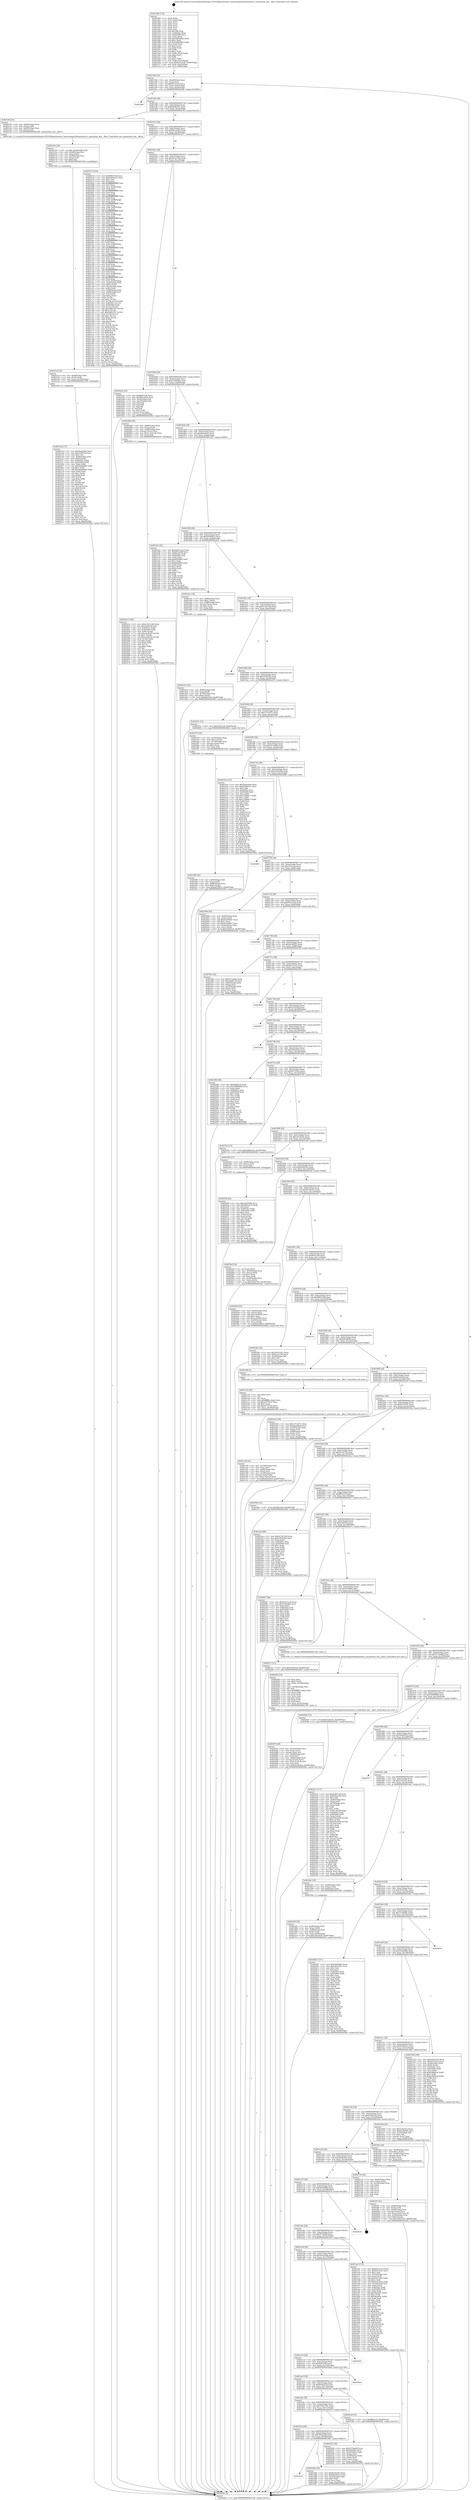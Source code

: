 digraph "0x401560" {
  label = "0x401560 (/mnt/c/Users/mathe/Desktop/tcc/POCII/binaries/extr_linuxtoolsperfutilannotate.h_annotation_line__filter_Final-ollvm.out::main(0))"
  labelloc = "t"
  node[shape=record]

  Entry [label="",width=0.3,height=0.3,shape=circle,fillcolor=black,style=filled]
  "0x4015d4" [label="{
     0x4015d4 [32]\l
     | [instrs]\l
     &nbsp;&nbsp;0x4015d4 \<+6\>: mov -0xa8(%rbp),%eax\l
     &nbsp;&nbsp;0x4015da \<+2\>: mov %eax,%ecx\l
     &nbsp;&nbsp;0x4015dc \<+6\>: sub $0x82351bfc,%ecx\l
     &nbsp;&nbsp;0x4015e2 \<+6\>: mov %eax,-0xbc(%rbp)\l
     &nbsp;&nbsp;0x4015e8 \<+6\>: mov %ecx,-0xc0(%rbp)\l
     &nbsp;&nbsp;0x4015ee \<+6\>: je 00000000004025b8 \<main+0x1058\>\l
  }"]
  "0x4025b8" [label="{
     0x4025b8\l
  }", style=dashed]
  "0x4015f4" [label="{
     0x4015f4 [28]\l
     | [instrs]\l
     &nbsp;&nbsp;0x4015f4 \<+5\>: jmp 00000000004015f9 \<main+0x99\>\l
     &nbsp;&nbsp;0x4015f9 \<+6\>: mov -0xbc(%rbp),%eax\l
     &nbsp;&nbsp;0x4015ff \<+5\>: sub $0x82b86101,%eax\l
     &nbsp;&nbsp;0x401604 \<+6\>: mov %eax,-0xc4(%rbp)\l
     &nbsp;&nbsp;0x40160a \<+6\>: je 000000000040219d \<main+0xc3d\>\l
  }"]
  Exit [label="",width=0.3,height=0.3,shape=circle,fillcolor=black,style=filled,peripheries=2]
  "0x40219d" [label="{
     0x40219d [19]\l
     | [instrs]\l
     &nbsp;&nbsp;0x40219d \<+4\>: mov -0x80(%rbp),%rax\l
     &nbsp;&nbsp;0x4021a1 \<+3\>: mov (%rax),%rdi\l
     &nbsp;&nbsp;0x4021a4 \<+4\>: mov -0x68(%rbp),%rax\l
     &nbsp;&nbsp;0x4021a8 \<+3\>: mov (%rax),%rsi\l
     &nbsp;&nbsp;0x4021ab \<+5\>: call 0000000000401240 \<annotation_line__filter\>\l
     | [calls]\l
     &nbsp;&nbsp;0x401240 \{1\} (/mnt/c/Users/mathe/Desktop/tcc/POCII/binaries/extr_linuxtoolsperfutilannotate.h_annotation_line__filter_Final-ollvm.out::annotation_line__filter)\l
  }"]
  "0x401610" [label="{
     0x401610 [28]\l
     | [instrs]\l
     &nbsp;&nbsp;0x401610 \<+5\>: jmp 0000000000401615 \<main+0xb5\>\l
     &nbsp;&nbsp;0x401615 \<+6\>: mov -0xbc(%rbp),%eax\l
     &nbsp;&nbsp;0x40161b \<+5\>: sub $0x981cd5b5,%eax\l
     &nbsp;&nbsp;0x401620 \<+6\>: mov %eax,-0xc8(%rbp)\l
     &nbsp;&nbsp;0x401626 \<+6\>: je 0000000000401b73 \<main+0x613\>\l
  }"]
  "0x40254f" [label="{
     0x40254f [90]\l
     | [instrs]\l
     &nbsp;&nbsp;0x40254f \<+5\>: mov $0xcde95b8e,%ecx\l
     &nbsp;&nbsp;0x402554 \<+5\>: mov $0x6e8aae76,%edx\l
     &nbsp;&nbsp;0x402559 \<+2\>: xor %esi,%esi\l
     &nbsp;&nbsp;0x40255b \<+8\>: mov 0x40505c,%r8d\l
     &nbsp;&nbsp;0x402563 \<+8\>: mov 0x405060,%r9d\l
     &nbsp;&nbsp;0x40256b \<+3\>: sub $0x1,%esi\l
     &nbsp;&nbsp;0x40256e \<+3\>: mov %r8d,%r10d\l
     &nbsp;&nbsp;0x402571 \<+3\>: add %esi,%r10d\l
     &nbsp;&nbsp;0x402574 \<+4\>: imul %r10d,%r8d\l
     &nbsp;&nbsp;0x402578 \<+4\>: and $0x1,%r8d\l
     &nbsp;&nbsp;0x40257c \<+4\>: cmp $0x0,%r8d\l
     &nbsp;&nbsp;0x402580 \<+4\>: sete %r11b\l
     &nbsp;&nbsp;0x402584 \<+4\>: cmp $0xa,%r9d\l
     &nbsp;&nbsp;0x402588 \<+3\>: setl %bl\l
     &nbsp;&nbsp;0x40258b \<+3\>: mov %r11b,%r14b\l
     &nbsp;&nbsp;0x40258e \<+3\>: and %bl,%r14b\l
     &nbsp;&nbsp;0x402591 \<+3\>: xor %bl,%r11b\l
     &nbsp;&nbsp;0x402594 \<+3\>: or %r11b,%r14b\l
     &nbsp;&nbsp;0x402597 \<+4\>: test $0x1,%r14b\l
     &nbsp;&nbsp;0x40259b \<+3\>: cmovne %edx,%ecx\l
     &nbsp;&nbsp;0x40259e \<+6\>: mov %ecx,-0xa8(%rbp)\l
     &nbsp;&nbsp;0x4025a4 \<+5\>: jmp 0000000000402942 \<main+0x13e2\>\l
  }"]
  "0x401b73" [label="{
     0x401b73 [410]\l
     | [instrs]\l
     &nbsp;&nbsp;0x401b73 \<+5\>: mov $0xf6f01356,%eax\l
     &nbsp;&nbsp;0x401b78 \<+5\>: mov $0x43056c33,%ecx\l
     &nbsp;&nbsp;0x401b7d \<+2\>: mov $0x1,%dl\l
     &nbsp;&nbsp;0x401b7f \<+3\>: mov %rsp,%rsi\l
     &nbsp;&nbsp;0x401b82 \<+4\>: add $0xfffffffffffffff0,%rsi\l
     &nbsp;&nbsp;0x401b86 \<+3\>: mov %rsi,%rsp\l
     &nbsp;&nbsp;0x401b89 \<+7\>: mov %rsi,-0xa0(%rbp)\l
     &nbsp;&nbsp;0x401b90 \<+3\>: mov %rsp,%rsi\l
     &nbsp;&nbsp;0x401b93 \<+4\>: add $0xfffffffffffffff0,%rsi\l
     &nbsp;&nbsp;0x401b97 \<+3\>: mov %rsi,%rsp\l
     &nbsp;&nbsp;0x401b9a \<+3\>: mov %rsp,%rdi\l
     &nbsp;&nbsp;0x401b9d \<+4\>: add $0xfffffffffffffff0,%rdi\l
     &nbsp;&nbsp;0x401ba1 \<+3\>: mov %rdi,%rsp\l
     &nbsp;&nbsp;0x401ba4 \<+7\>: mov %rdi,-0x98(%rbp)\l
     &nbsp;&nbsp;0x401bab \<+3\>: mov %rsp,%rdi\l
     &nbsp;&nbsp;0x401bae \<+4\>: add $0xfffffffffffffff0,%rdi\l
     &nbsp;&nbsp;0x401bb2 \<+3\>: mov %rdi,%rsp\l
     &nbsp;&nbsp;0x401bb5 \<+7\>: mov %rdi,-0x90(%rbp)\l
     &nbsp;&nbsp;0x401bbc \<+3\>: mov %rsp,%rdi\l
     &nbsp;&nbsp;0x401bbf \<+4\>: add $0xfffffffffffffff0,%rdi\l
     &nbsp;&nbsp;0x401bc3 \<+3\>: mov %rdi,%rsp\l
     &nbsp;&nbsp;0x401bc6 \<+7\>: mov %rdi,-0x88(%rbp)\l
     &nbsp;&nbsp;0x401bcd \<+3\>: mov %rsp,%rdi\l
     &nbsp;&nbsp;0x401bd0 \<+4\>: add $0xfffffffffffffff0,%rdi\l
     &nbsp;&nbsp;0x401bd4 \<+3\>: mov %rdi,%rsp\l
     &nbsp;&nbsp;0x401bd7 \<+4\>: mov %rdi,-0x80(%rbp)\l
     &nbsp;&nbsp;0x401bdb \<+3\>: mov %rsp,%rdi\l
     &nbsp;&nbsp;0x401bde \<+4\>: add $0xfffffffffffffff0,%rdi\l
     &nbsp;&nbsp;0x401be2 \<+3\>: mov %rdi,%rsp\l
     &nbsp;&nbsp;0x401be5 \<+4\>: mov %rdi,-0x78(%rbp)\l
     &nbsp;&nbsp;0x401be9 \<+3\>: mov %rsp,%rdi\l
     &nbsp;&nbsp;0x401bec \<+4\>: add $0xfffffffffffffff0,%rdi\l
     &nbsp;&nbsp;0x401bf0 \<+3\>: mov %rdi,%rsp\l
     &nbsp;&nbsp;0x401bf3 \<+4\>: mov %rdi,-0x70(%rbp)\l
     &nbsp;&nbsp;0x401bf7 \<+3\>: mov %rsp,%rdi\l
     &nbsp;&nbsp;0x401bfa \<+4\>: add $0xfffffffffffffff0,%rdi\l
     &nbsp;&nbsp;0x401bfe \<+3\>: mov %rdi,%rsp\l
     &nbsp;&nbsp;0x401c01 \<+4\>: mov %rdi,-0x68(%rbp)\l
     &nbsp;&nbsp;0x401c05 \<+3\>: mov %rsp,%rdi\l
     &nbsp;&nbsp;0x401c08 \<+4\>: add $0xfffffffffffffff0,%rdi\l
     &nbsp;&nbsp;0x401c0c \<+3\>: mov %rdi,%rsp\l
     &nbsp;&nbsp;0x401c0f \<+4\>: mov %rdi,-0x60(%rbp)\l
     &nbsp;&nbsp;0x401c13 \<+3\>: mov %rsp,%rdi\l
     &nbsp;&nbsp;0x401c16 \<+4\>: add $0xfffffffffffffff0,%rdi\l
     &nbsp;&nbsp;0x401c1a \<+3\>: mov %rdi,%rsp\l
     &nbsp;&nbsp;0x401c1d \<+4\>: mov %rdi,-0x58(%rbp)\l
     &nbsp;&nbsp;0x401c21 \<+3\>: mov %rsp,%rdi\l
     &nbsp;&nbsp;0x401c24 \<+4\>: add $0xfffffffffffffff0,%rdi\l
     &nbsp;&nbsp;0x401c28 \<+3\>: mov %rdi,%rsp\l
     &nbsp;&nbsp;0x401c2b \<+4\>: mov %rdi,-0x50(%rbp)\l
     &nbsp;&nbsp;0x401c2f \<+3\>: mov %rsp,%rdi\l
     &nbsp;&nbsp;0x401c32 \<+4\>: add $0xfffffffffffffff0,%rdi\l
     &nbsp;&nbsp;0x401c36 \<+3\>: mov %rdi,%rsp\l
     &nbsp;&nbsp;0x401c39 \<+4\>: mov %rdi,-0x48(%rbp)\l
     &nbsp;&nbsp;0x401c3d \<+3\>: mov %rsp,%rdi\l
     &nbsp;&nbsp;0x401c40 \<+4\>: add $0xfffffffffffffff0,%rdi\l
     &nbsp;&nbsp;0x401c44 \<+3\>: mov %rdi,%rsp\l
     &nbsp;&nbsp;0x401c47 \<+4\>: mov %rdi,-0x40(%rbp)\l
     &nbsp;&nbsp;0x401c4b \<+7\>: mov -0xa0(%rbp),%rdi\l
     &nbsp;&nbsp;0x401c52 \<+6\>: movl $0x0,(%rdi)\l
     &nbsp;&nbsp;0x401c58 \<+7\>: mov -0xac(%rbp),%r8d\l
     &nbsp;&nbsp;0x401c5f \<+3\>: mov %r8d,(%rsi)\l
     &nbsp;&nbsp;0x401c62 \<+7\>: mov -0x98(%rbp),%rdi\l
     &nbsp;&nbsp;0x401c69 \<+7\>: mov -0xb8(%rbp),%r9\l
     &nbsp;&nbsp;0x401c70 \<+3\>: mov %r9,(%rdi)\l
     &nbsp;&nbsp;0x401c73 \<+3\>: cmpl $0x2,(%rsi)\l
     &nbsp;&nbsp;0x401c76 \<+4\>: setne %r10b\l
     &nbsp;&nbsp;0x401c7a \<+4\>: and $0x1,%r10b\l
     &nbsp;&nbsp;0x401c7e \<+4\>: mov %r10b,-0x31(%rbp)\l
     &nbsp;&nbsp;0x401c82 \<+8\>: mov 0x40505c,%r11d\l
     &nbsp;&nbsp;0x401c8a \<+7\>: mov 0x405060,%ebx\l
     &nbsp;&nbsp;0x401c91 \<+3\>: mov %r11d,%r14d\l
     &nbsp;&nbsp;0x401c94 \<+7\>: add $0x3fd83167,%r14d\l
     &nbsp;&nbsp;0x401c9b \<+4\>: sub $0x1,%r14d\l
     &nbsp;&nbsp;0x401c9f \<+7\>: sub $0x3fd83167,%r14d\l
     &nbsp;&nbsp;0x401ca6 \<+4\>: imul %r14d,%r11d\l
     &nbsp;&nbsp;0x401caa \<+4\>: and $0x1,%r11d\l
     &nbsp;&nbsp;0x401cae \<+4\>: cmp $0x0,%r11d\l
     &nbsp;&nbsp;0x401cb2 \<+4\>: sete %r10b\l
     &nbsp;&nbsp;0x401cb6 \<+3\>: cmp $0xa,%ebx\l
     &nbsp;&nbsp;0x401cb9 \<+4\>: setl %r15b\l
     &nbsp;&nbsp;0x401cbd \<+3\>: mov %r10b,%r12b\l
     &nbsp;&nbsp;0x401cc0 \<+4\>: xor $0xff,%r12b\l
     &nbsp;&nbsp;0x401cc4 \<+3\>: mov %r15b,%r13b\l
     &nbsp;&nbsp;0x401cc7 \<+4\>: xor $0xff,%r13b\l
     &nbsp;&nbsp;0x401ccb \<+3\>: xor $0x0,%dl\l
     &nbsp;&nbsp;0x401cce \<+3\>: mov %r12b,%sil\l
     &nbsp;&nbsp;0x401cd1 \<+4\>: and $0x0,%sil\l
     &nbsp;&nbsp;0x401cd5 \<+3\>: and %dl,%r10b\l
     &nbsp;&nbsp;0x401cd8 \<+3\>: mov %r13b,%dil\l
     &nbsp;&nbsp;0x401cdb \<+4\>: and $0x0,%dil\l
     &nbsp;&nbsp;0x401cdf \<+3\>: and %dl,%r15b\l
     &nbsp;&nbsp;0x401ce2 \<+3\>: or %r10b,%sil\l
     &nbsp;&nbsp;0x401ce5 \<+3\>: or %r15b,%dil\l
     &nbsp;&nbsp;0x401ce8 \<+3\>: xor %dil,%sil\l
     &nbsp;&nbsp;0x401ceb \<+3\>: or %r13b,%r12b\l
     &nbsp;&nbsp;0x401cee \<+4\>: xor $0xff,%r12b\l
     &nbsp;&nbsp;0x401cf2 \<+3\>: or $0x0,%dl\l
     &nbsp;&nbsp;0x401cf5 \<+3\>: and %dl,%r12b\l
     &nbsp;&nbsp;0x401cf8 \<+3\>: or %r12b,%sil\l
     &nbsp;&nbsp;0x401cfb \<+4\>: test $0x1,%sil\l
     &nbsp;&nbsp;0x401cff \<+3\>: cmovne %ecx,%eax\l
     &nbsp;&nbsp;0x401d02 \<+6\>: mov %eax,-0xa8(%rbp)\l
     &nbsp;&nbsp;0x401d08 \<+5\>: jmp 0000000000402942 \<main+0x13e2\>\l
  }"]
  "0x40162c" [label="{
     0x40162c [28]\l
     | [instrs]\l
     &nbsp;&nbsp;0x40162c \<+5\>: jmp 0000000000401631 \<main+0xd1\>\l
     &nbsp;&nbsp;0x401631 \<+6\>: mov -0xbc(%rbp),%eax\l
     &nbsp;&nbsp;0x401637 \<+5\>: sub $0x9a3a1256,%eax\l
     &nbsp;&nbsp;0x40163c \<+6\>: mov %eax,-0xcc(%rbp)\l
     &nbsp;&nbsp;0x401642 \<+6\>: je 0000000000401b3e \<main+0x5de\>\l
  }"]
  "0x40241a" [label="{
     0x40241a [100]\l
     | [instrs]\l
     &nbsp;&nbsp;0x40241a \<+5\>: mov $0xb13911d4,%edx\l
     &nbsp;&nbsp;0x40241f \<+5\>: mov $0xc03f0e50,%esi\l
     &nbsp;&nbsp;0x402424 \<+8\>: mov 0x40505c,%r8d\l
     &nbsp;&nbsp;0x40242c \<+8\>: mov 0x405060,%r9d\l
     &nbsp;&nbsp;0x402434 \<+3\>: mov %r8d,%r10d\l
     &nbsp;&nbsp;0x402437 \<+7\>: add $0xcea3b1f3,%r10d\l
     &nbsp;&nbsp;0x40243e \<+4\>: sub $0x1,%r10d\l
     &nbsp;&nbsp;0x402442 \<+7\>: sub $0xcea3b1f3,%r10d\l
     &nbsp;&nbsp;0x402449 \<+4\>: imul %r10d,%r8d\l
     &nbsp;&nbsp;0x40244d \<+4\>: and $0x1,%r8d\l
     &nbsp;&nbsp;0x402451 \<+4\>: cmp $0x0,%r8d\l
     &nbsp;&nbsp;0x402455 \<+4\>: sete %r11b\l
     &nbsp;&nbsp;0x402459 \<+4\>: cmp $0xa,%r9d\l
     &nbsp;&nbsp;0x40245d \<+3\>: setl %bl\l
     &nbsp;&nbsp;0x402460 \<+3\>: mov %r11b,%r14b\l
     &nbsp;&nbsp;0x402463 \<+3\>: and %bl,%r14b\l
     &nbsp;&nbsp;0x402466 \<+3\>: xor %bl,%r11b\l
     &nbsp;&nbsp;0x402469 \<+3\>: or %r11b,%r14b\l
     &nbsp;&nbsp;0x40246c \<+4\>: test $0x1,%r14b\l
     &nbsp;&nbsp;0x402470 \<+3\>: cmovne %esi,%edx\l
     &nbsp;&nbsp;0x402473 \<+6\>: mov %edx,-0xa8(%rbp)\l
     &nbsp;&nbsp;0x402479 \<+5\>: jmp 0000000000402942 \<main+0x13e2\>\l
  }"]
  "0x401b3e" [label="{
     0x401b3e [53]\l
     | [instrs]\l
     &nbsp;&nbsp;0x401b3e \<+5\>: mov $0xf6f01356,%eax\l
     &nbsp;&nbsp;0x401b43 \<+5\>: mov $0x981cd5b5,%ecx\l
     &nbsp;&nbsp;0x401b48 \<+6\>: mov -0xa2(%rbp),%dl\l
     &nbsp;&nbsp;0x401b4e \<+7\>: mov -0xa1(%rbp),%sil\l
     &nbsp;&nbsp;0x401b55 \<+3\>: mov %dl,%dil\l
     &nbsp;&nbsp;0x401b58 \<+3\>: and %sil,%dil\l
     &nbsp;&nbsp;0x401b5b \<+3\>: xor %sil,%dl\l
     &nbsp;&nbsp;0x401b5e \<+3\>: or %dl,%dil\l
     &nbsp;&nbsp;0x401b61 \<+4\>: test $0x1,%dil\l
     &nbsp;&nbsp;0x401b65 \<+3\>: cmovne %ecx,%eax\l
     &nbsp;&nbsp;0x401b68 \<+6\>: mov %eax,-0xa8(%rbp)\l
     &nbsp;&nbsp;0x401b6e \<+5\>: jmp 0000000000402942 \<main+0x13e2\>\l
  }"]
  "0x401648" [label="{
     0x401648 [28]\l
     | [instrs]\l
     &nbsp;&nbsp;0x401648 \<+5\>: jmp 000000000040164d \<main+0xed\>\l
     &nbsp;&nbsp;0x40164d \<+6\>: mov -0xbc(%rbp),%eax\l
     &nbsp;&nbsp;0x401653 \<+5\>: sub $0xa593b3bb,%eax\l
     &nbsp;&nbsp;0x401658 \<+6\>: mov %eax,-0xd0(%rbp)\l
     &nbsp;&nbsp;0x40165e \<+6\>: je 0000000000402400 \<main+0xea0\>\l
  }"]
  "0x402942" [label="{
     0x402942 [5]\l
     | [instrs]\l
     &nbsp;&nbsp;0x402942 \<+5\>: jmp 00000000004015d4 \<main+0x74\>\l
  }"]
  "0x401560" [label="{
     0x401560 [116]\l
     | [instrs]\l
     &nbsp;&nbsp;0x401560 \<+1\>: push %rbp\l
     &nbsp;&nbsp;0x401561 \<+3\>: mov %rsp,%rbp\l
     &nbsp;&nbsp;0x401564 \<+2\>: push %r15\l
     &nbsp;&nbsp;0x401566 \<+2\>: push %r14\l
     &nbsp;&nbsp;0x401568 \<+2\>: push %r13\l
     &nbsp;&nbsp;0x40156a \<+2\>: push %r12\l
     &nbsp;&nbsp;0x40156c \<+1\>: push %rbx\l
     &nbsp;&nbsp;0x40156d \<+7\>: sub $0x188,%rsp\l
     &nbsp;&nbsp;0x401574 \<+7\>: mov 0x40505c,%eax\l
     &nbsp;&nbsp;0x40157b \<+7\>: mov 0x405060,%ecx\l
     &nbsp;&nbsp;0x401582 \<+2\>: mov %eax,%edx\l
     &nbsp;&nbsp;0x401584 \<+6\>: add $0x5d464dd5,%edx\l
     &nbsp;&nbsp;0x40158a \<+3\>: sub $0x1,%edx\l
     &nbsp;&nbsp;0x40158d \<+6\>: sub $0x5d464dd5,%edx\l
     &nbsp;&nbsp;0x401593 \<+3\>: imul %edx,%eax\l
     &nbsp;&nbsp;0x401596 \<+3\>: and $0x1,%eax\l
     &nbsp;&nbsp;0x401599 \<+3\>: cmp $0x0,%eax\l
     &nbsp;&nbsp;0x40159c \<+4\>: sete %r8b\l
     &nbsp;&nbsp;0x4015a0 \<+4\>: and $0x1,%r8b\l
     &nbsp;&nbsp;0x4015a4 \<+7\>: mov %r8b,-0xa2(%rbp)\l
     &nbsp;&nbsp;0x4015ab \<+3\>: cmp $0xa,%ecx\l
     &nbsp;&nbsp;0x4015ae \<+4\>: setl %r8b\l
     &nbsp;&nbsp;0x4015b2 \<+4\>: and $0x1,%r8b\l
     &nbsp;&nbsp;0x4015b6 \<+7\>: mov %r8b,-0xa1(%rbp)\l
     &nbsp;&nbsp;0x4015bd \<+10\>: movl $0x9a3a1256,-0xa8(%rbp)\l
     &nbsp;&nbsp;0x4015c7 \<+6\>: mov %edi,-0xac(%rbp)\l
     &nbsp;&nbsp;0x4015cd \<+7\>: mov %rsi,-0xb8(%rbp)\l
  }"]
  "0x4021df" [label="{
     0x4021df [157]\l
     | [instrs]\l
     &nbsp;&nbsp;0x4021df \<+5\>: mov $0x5ba4cbb4,%eax\l
     &nbsp;&nbsp;0x4021e4 \<+5\>: mov $0x23e87b2,%esi\l
     &nbsp;&nbsp;0x4021e9 \<+2\>: mov $0x1,%cl\l
     &nbsp;&nbsp;0x4021eb \<+4\>: mov -0x40(%rbp),%rdi\l
     &nbsp;&nbsp;0x4021ef \<+6\>: movl $0x0,(%rdi)\l
     &nbsp;&nbsp;0x4021f5 \<+7\>: mov 0x40505c,%edx\l
     &nbsp;&nbsp;0x4021fc \<+8\>: mov 0x405060,%r8d\l
     &nbsp;&nbsp;0x402204 \<+3\>: mov %edx,%r9d\l
     &nbsp;&nbsp;0x402207 \<+7\>: sub $0x5b046660,%r9d\l
     &nbsp;&nbsp;0x40220e \<+4\>: sub $0x1,%r9d\l
     &nbsp;&nbsp;0x402212 \<+7\>: add $0x5b046660,%r9d\l
     &nbsp;&nbsp;0x402219 \<+4\>: imul %r9d,%edx\l
     &nbsp;&nbsp;0x40221d \<+3\>: and $0x1,%edx\l
     &nbsp;&nbsp;0x402220 \<+3\>: cmp $0x0,%edx\l
     &nbsp;&nbsp;0x402223 \<+4\>: sete %r10b\l
     &nbsp;&nbsp;0x402227 \<+4\>: cmp $0xa,%r8d\l
     &nbsp;&nbsp;0x40222b \<+4\>: setl %r11b\l
     &nbsp;&nbsp;0x40222f \<+3\>: mov %r10b,%bl\l
     &nbsp;&nbsp;0x402232 \<+3\>: xor $0xff,%bl\l
     &nbsp;&nbsp;0x402235 \<+3\>: mov %r11b,%r14b\l
     &nbsp;&nbsp;0x402238 \<+4\>: xor $0xff,%r14b\l
     &nbsp;&nbsp;0x40223c \<+3\>: xor $0x0,%cl\l
     &nbsp;&nbsp;0x40223f \<+3\>: mov %bl,%r15b\l
     &nbsp;&nbsp;0x402242 \<+4\>: and $0x0,%r15b\l
     &nbsp;&nbsp;0x402246 \<+3\>: and %cl,%r10b\l
     &nbsp;&nbsp;0x402249 \<+3\>: mov %r14b,%r12b\l
     &nbsp;&nbsp;0x40224c \<+4\>: and $0x0,%r12b\l
     &nbsp;&nbsp;0x402250 \<+3\>: and %cl,%r11b\l
     &nbsp;&nbsp;0x402253 \<+3\>: or %r10b,%r15b\l
     &nbsp;&nbsp;0x402256 \<+3\>: or %r11b,%r12b\l
     &nbsp;&nbsp;0x402259 \<+3\>: xor %r12b,%r15b\l
     &nbsp;&nbsp;0x40225c \<+3\>: or %r14b,%bl\l
     &nbsp;&nbsp;0x40225f \<+3\>: xor $0xff,%bl\l
     &nbsp;&nbsp;0x402262 \<+3\>: or $0x0,%cl\l
     &nbsp;&nbsp;0x402265 \<+2\>: and %cl,%bl\l
     &nbsp;&nbsp;0x402267 \<+3\>: or %bl,%r15b\l
     &nbsp;&nbsp;0x40226a \<+4\>: test $0x1,%r15b\l
     &nbsp;&nbsp;0x40226e \<+3\>: cmovne %esi,%eax\l
     &nbsp;&nbsp;0x402271 \<+6\>: mov %eax,-0xa8(%rbp)\l
     &nbsp;&nbsp;0x402277 \<+5\>: jmp 0000000000402942 \<main+0x13e2\>\l
  }"]
  "0x4021cd" [label="{
     0x4021cd [18]\l
     | [instrs]\l
     &nbsp;&nbsp;0x4021cd \<+4\>: mov -0x80(%rbp),%rdi\l
     &nbsp;&nbsp;0x4021d1 \<+3\>: mov (%rdi),%rdi\l
     &nbsp;&nbsp;0x4021d4 \<+6\>: mov %eax,-0x190(%rbp)\l
     &nbsp;&nbsp;0x4021da \<+5\>: call 0000000000401030 \<free@plt\>\l
     | [calls]\l
     &nbsp;&nbsp;0x401030 \{1\} (unknown)\l
  }"]
  "0x402400" [label="{
     0x402400 [26]\l
     | [instrs]\l
     &nbsp;&nbsp;0x402400 \<+4\>: mov -0x68(%rbp),%rax\l
     &nbsp;&nbsp;0x402404 \<+3\>: mov (%rax),%rax\l
     &nbsp;&nbsp;0x402407 \<+4\>: mov -0x40(%rbp),%rcx\l
     &nbsp;&nbsp;0x40240b \<+3\>: movslq (%rcx),%rcx\l
     &nbsp;&nbsp;0x40240e \<+4\>: mov (%rax,%rcx,8),%rax\l
     &nbsp;&nbsp;0x402412 \<+3\>: mov %rax,%rdi\l
     &nbsp;&nbsp;0x402415 \<+5\>: call 0000000000401030 \<free@plt\>\l
     | [calls]\l
     &nbsp;&nbsp;0x401030 \{1\} (unknown)\l
  }"]
  "0x401664" [label="{
     0x401664 [28]\l
     | [instrs]\l
     &nbsp;&nbsp;0x401664 \<+5\>: jmp 0000000000401669 \<main+0x109\>\l
     &nbsp;&nbsp;0x401669 \<+6\>: mov -0xbc(%rbp),%eax\l
     &nbsp;&nbsp;0x40166f \<+5\>: sub $0xa65e9ee3,%eax\l
     &nbsp;&nbsp;0x401674 \<+6\>: mov %eax,-0xd4(%rbp)\l
     &nbsp;&nbsp;0x40167a \<+6\>: je 0000000000401e61 \<main+0x901\>\l
  }"]
  "0x4021b0" [label="{
     0x4021b0 [29]\l
     | [instrs]\l
     &nbsp;&nbsp;0x4021b0 \<+10\>: movabs $0x4030b6,%rdi\l
     &nbsp;&nbsp;0x4021ba \<+4\>: mov -0x48(%rbp),%rsi\l
     &nbsp;&nbsp;0x4021be \<+2\>: mov %eax,(%rsi)\l
     &nbsp;&nbsp;0x4021c0 \<+4\>: mov -0x48(%rbp),%rsi\l
     &nbsp;&nbsp;0x4021c4 \<+2\>: mov (%rsi),%esi\l
     &nbsp;&nbsp;0x4021c6 \<+2\>: mov $0x0,%al\l
     &nbsp;&nbsp;0x4021c8 \<+5\>: call 0000000000401040 \<printf@plt\>\l
     | [calls]\l
     &nbsp;&nbsp;0x401040 \{1\} (unknown)\l
  }"]
  "0x401e61" [label="{
     0x401e61 [91]\l
     | [instrs]\l
     &nbsp;&nbsp;0x401e61 \<+5\>: mov $0xdeb71c23,%eax\l
     &nbsp;&nbsp;0x401e66 \<+5\>: mov $0x4f74a9bf,%ecx\l
     &nbsp;&nbsp;0x401e6b \<+7\>: mov 0x40505c,%edx\l
     &nbsp;&nbsp;0x401e72 \<+7\>: mov 0x405060,%esi\l
     &nbsp;&nbsp;0x401e79 \<+2\>: mov %edx,%edi\l
     &nbsp;&nbsp;0x401e7b \<+6\>: add $0xdfd5df83,%edi\l
     &nbsp;&nbsp;0x401e81 \<+3\>: sub $0x1,%edi\l
     &nbsp;&nbsp;0x401e84 \<+6\>: sub $0xdfd5df83,%edi\l
     &nbsp;&nbsp;0x401e8a \<+3\>: imul %edi,%edx\l
     &nbsp;&nbsp;0x401e8d \<+3\>: and $0x1,%edx\l
     &nbsp;&nbsp;0x401e90 \<+3\>: cmp $0x0,%edx\l
     &nbsp;&nbsp;0x401e93 \<+4\>: sete %r8b\l
     &nbsp;&nbsp;0x401e97 \<+3\>: cmp $0xa,%esi\l
     &nbsp;&nbsp;0x401e9a \<+4\>: setl %r9b\l
     &nbsp;&nbsp;0x401e9e \<+3\>: mov %r8b,%r10b\l
     &nbsp;&nbsp;0x401ea1 \<+3\>: and %r9b,%r10b\l
     &nbsp;&nbsp;0x401ea4 \<+3\>: xor %r9b,%r8b\l
     &nbsp;&nbsp;0x401ea7 \<+3\>: or %r8b,%r10b\l
     &nbsp;&nbsp;0x401eaa \<+4\>: test $0x1,%r10b\l
     &nbsp;&nbsp;0x401eae \<+3\>: cmovne %ecx,%eax\l
     &nbsp;&nbsp;0x401eb1 \<+6\>: mov %eax,-0xa8(%rbp)\l
     &nbsp;&nbsp;0x401eb7 \<+5\>: jmp 0000000000402942 \<main+0x13e2\>\l
  }"]
  "0x401680" [label="{
     0x401680 [28]\l
     | [instrs]\l
     &nbsp;&nbsp;0x401680 \<+5\>: jmp 0000000000401685 \<main+0x125\>\l
     &nbsp;&nbsp;0x401685 \<+6\>: mov -0xbc(%rbp),%eax\l
     &nbsp;&nbsp;0x40168b \<+5\>: sub $0xb05494c3,%eax\l
     &nbsp;&nbsp;0x401690 \<+6\>: mov %eax,-0xd8(%rbp)\l
     &nbsp;&nbsp;0x401696 \<+6\>: je 0000000000401da1 \<main+0x841\>\l
  }"]
  "0x40207f" [label="{
     0x40207f [48]\l
     | [instrs]\l
     &nbsp;&nbsp;0x40207f \<+6\>: mov -0x18c(%rbp),%ecx\l
     &nbsp;&nbsp;0x402085 \<+3\>: imul %eax,%ecx\l
     &nbsp;&nbsp;0x402088 \<+3\>: movslq %ecx,%r8\l
     &nbsp;&nbsp;0x40208b \<+4\>: mov -0x68(%rbp),%r9\l
     &nbsp;&nbsp;0x40208f \<+3\>: mov (%r9),%r9\l
     &nbsp;&nbsp;0x402092 \<+4\>: mov -0x60(%rbp),%r10\l
     &nbsp;&nbsp;0x402096 \<+3\>: movslq (%r10),%r10\l
     &nbsp;&nbsp;0x402099 \<+4\>: mov (%r9,%r10,8),%r9\l
     &nbsp;&nbsp;0x40209d \<+3\>: mov %r8,(%r9)\l
     &nbsp;&nbsp;0x4020a0 \<+10\>: movl $0xeb34e03a,-0xa8(%rbp)\l
     &nbsp;&nbsp;0x4020aa \<+5\>: jmp 0000000000402942 \<main+0x13e2\>\l
  }"]
  "0x401da1" [label="{
     0x401da1 [35]\l
     | [instrs]\l
     &nbsp;&nbsp;0x401da1 \<+7\>: mov -0x88(%rbp),%rax\l
     &nbsp;&nbsp;0x401da8 \<+6\>: movl $0x1,(%rax)\l
     &nbsp;&nbsp;0x401dae \<+7\>: mov -0x88(%rbp),%rax\l
     &nbsp;&nbsp;0x401db5 \<+3\>: movslq (%rax),%rax\l
     &nbsp;&nbsp;0x401db8 \<+4\>: shl $0x2,%rax\l
     &nbsp;&nbsp;0x401dbc \<+3\>: mov %rax,%rdi\l
     &nbsp;&nbsp;0x401dbf \<+5\>: call 0000000000401050 \<malloc@plt\>\l
     | [calls]\l
     &nbsp;&nbsp;0x401050 \{1\} (unknown)\l
  }"]
  "0x40169c" [label="{
     0x40169c [28]\l
     | [instrs]\l
     &nbsp;&nbsp;0x40169c \<+5\>: jmp 00000000004016a1 \<main+0x141\>\l
     &nbsp;&nbsp;0x4016a1 \<+6\>: mov -0xbc(%rbp),%eax\l
     &nbsp;&nbsp;0x4016a7 \<+5\>: sub $0xb13911d4,%eax\l
     &nbsp;&nbsp;0x4016ac \<+6\>: mov %eax,-0xdc(%rbp)\l
     &nbsp;&nbsp;0x4016b2 \<+6\>: je 00000000004028d0 \<main+0x1370\>\l
  }"]
  "0x40204b" [label="{
     0x40204b [52]\l
     | [instrs]\l
     &nbsp;&nbsp;0x40204b \<+2\>: xor %ecx,%ecx\l
     &nbsp;&nbsp;0x40204d \<+5\>: mov $0x2,%edx\l
     &nbsp;&nbsp;0x402052 \<+6\>: mov %edx,-0x188(%rbp)\l
     &nbsp;&nbsp;0x402058 \<+1\>: cltd\l
     &nbsp;&nbsp;0x402059 \<+6\>: mov -0x188(%rbp),%esi\l
     &nbsp;&nbsp;0x40205f \<+2\>: idiv %esi\l
     &nbsp;&nbsp;0x402061 \<+6\>: imul $0xfffffffe,%edx,%edx\l
     &nbsp;&nbsp;0x402067 \<+2\>: mov %ecx,%edi\l
     &nbsp;&nbsp;0x402069 \<+2\>: sub %edx,%edi\l
     &nbsp;&nbsp;0x40206b \<+2\>: mov %ecx,%edx\l
     &nbsp;&nbsp;0x40206d \<+3\>: sub $0x1,%edx\l
     &nbsp;&nbsp;0x402070 \<+2\>: add %edx,%edi\l
     &nbsp;&nbsp;0x402072 \<+2\>: sub %edi,%ecx\l
     &nbsp;&nbsp;0x402074 \<+6\>: mov %ecx,-0x18c(%rbp)\l
     &nbsp;&nbsp;0x40207a \<+5\>: call 0000000000401160 \<next_i\>\l
     | [calls]\l
     &nbsp;&nbsp;0x401160 \{1\} (/mnt/c/Users/mathe/Desktop/tcc/POCII/binaries/extr_linuxtoolsperfutilannotate.h_annotation_line__filter_Final-ollvm.out::next_i)\l
  }"]
  "0x4028d0" [label="{
     0x4028d0\l
  }", style=dashed]
  "0x4016b8" [label="{
     0x4016b8 [28]\l
     | [instrs]\l
     &nbsp;&nbsp;0x4016b8 \<+5\>: jmp 00000000004016bd \<main+0x15d\>\l
     &nbsp;&nbsp;0x4016bd \<+6\>: mov -0xbc(%rbp),%eax\l
     &nbsp;&nbsp;0x4016c3 \<+5\>: sub $0xc03f0e50,%eax\l
     &nbsp;&nbsp;0x4016c8 \<+6\>: mov %eax,-0xe0(%rbp)\l
     &nbsp;&nbsp;0x4016ce \<+6\>: je 000000000040247e \<main+0xf1e\>\l
  }"]
  "0x401ff7" [label="{
     0x401ff7 [43]\l
     | [instrs]\l
     &nbsp;&nbsp;0x401ff7 \<+4\>: mov -0x68(%rbp),%rdi\l
     &nbsp;&nbsp;0x401ffb \<+3\>: mov (%rdi),%rdi\l
     &nbsp;&nbsp;0x401ffe \<+4\>: mov -0x60(%rbp),%rcx\l
     &nbsp;&nbsp;0x402002 \<+3\>: movslq (%rcx),%rcx\l
     &nbsp;&nbsp;0x402005 \<+4\>: mov %rax,(%rdi,%rcx,8)\l
     &nbsp;&nbsp;0x402009 \<+4\>: mov -0x50(%rbp),%rax\l
     &nbsp;&nbsp;0x40200d \<+6\>: movl $0x0,(%rax)\l
     &nbsp;&nbsp;0x402013 \<+10\>: movl $0x70932761,-0xa8(%rbp)\l
     &nbsp;&nbsp;0x40201d \<+5\>: jmp 0000000000402942 \<main+0x13e2\>\l
  }"]
  "0x40247e" [label="{
     0x40247e [15]\l
     | [instrs]\l
     &nbsp;&nbsp;0x40247e \<+10\>: movl $0xcf23ccab,-0xa8(%rbp)\l
     &nbsp;&nbsp;0x402488 \<+5\>: jmp 0000000000402942 \<main+0x13e2\>\l
  }"]
  "0x4016d4" [label="{
     0x4016d4 [28]\l
     | [instrs]\l
     &nbsp;&nbsp;0x4016d4 \<+5\>: jmp 00000000004016d9 \<main+0x179\>\l
     &nbsp;&nbsp;0x4016d9 \<+6\>: mov -0xbc(%rbp),%eax\l
     &nbsp;&nbsp;0x4016df \<+5\>: sub $0xc372c971,%eax\l
     &nbsp;&nbsp;0x4016e4 \<+6\>: mov %eax,-0xe4(%rbp)\l
     &nbsp;&nbsp;0x4016ea \<+6\>: je 0000000000401f79 \<main+0xa19\>\l
  }"]
  "0x401f96" [label="{
     0x401f96 [32]\l
     | [instrs]\l
     &nbsp;&nbsp;0x401f96 \<+4\>: mov -0x68(%rbp),%rdi\l
     &nbsp;&nbsp;0x401f9a \<+3\>: mov %rax,(%rdi)\l
     &nbsp;&nbsp;0x401f9d \<+4\>: mov -0x60(%rbp),%rax\l
     &nbsp;&nbsp;0x401fa1 \<+6\>: movl $0x0,(%rax)\l
     &nbsp;&nbsp;0x401fa7 \<+10\>: movl $0xda529f21,-0xa8(%rbp)\l
     &nbsp;&nbsp;0x401fb1 \<+5\>: jmp 0000000000402942 \<main+0x13e2\>\l
  }"]
  "0x401f79" [label="{
     0x401f79 [29]\l
     | [instrs]\l
     &nbsp;&nbsp;0x401f79 \<+4\>: mov -0x70(%rbp),%rax\l
     &nbsp;&nbsp;0x401f7d \<+6\>: movl $0x1,(%rax)\l
     &nbsp;&nbsp;0x401f83 \<+4\>: mov -0x70(%rbp),%rax\l
     &nbsp;&nbsp;0x401f87 \<+3\>: movslq (%rax),%rax\l
     &nbsp;&nbsp;0x401f8a \<+4\>: shl $0x3,%rax\l
     &nbsp;&nbsp;0x401f8e \<+3\>: mov %rax,%rdi\l
     &nbsp;&nbsp;0x401f91 \<+5\>: call 0000000000401050 \<malloc@plt\>\l
     | [calls]\l
     &nbsp;&nbsp;0x401050 \{1\} (unknown)\l
  }"]
  "0x4016f0" [label="{
     0x4016f0 [28]\l
     | [instrs]\l
     &nbsp;&nbsp;0x4016f0 \<+5\>: jmp 00000000004016f5 \<main+0x195\>\l
     &nbsp;&nbsp;0x4016f5 \<+6\>: mov -0xbc(%rbp),%eax\l
     &nbsp;&nbsp;0x4016fb \<+5\>: sub $0xcb11a9de,%eax\l
     &nbsp;&nbsp;0x401700 \<+6\>: mov %eax,-0xe8(%rbp)\l
     &nbsp;&nbsp;0x401706 \<+6\>: je 000000000040210a \<main+0xbaa\>\l
  }"]
  "0x401e38" [label="{
     0x401e38 [41]\l
     | [instrs]\l
     &nbsp;&nbsp;0x401e38 \<+6\>: mov -0x184(%rbp),%ecx\l
     &nbsp;&nbsp;0x401e3e \<+3\>: imul %eax,%ecx\l
     &nbsp;&nbsp;0x401e41 \<+4\>: mov -0x80(%rbp),%rsi\l
     &nbsp;&nbsp;0x401e45 \<+3\>: mov (%rsi),%rsi\l
     &nbsp;&nbsp;0x401e48 \<+4\>: mov -0x78(%rbp),%rdi\l
     &nbsp;&nbsp;0x401e4c \<+3\>: movslq (%rdi),%rdi\l
     &nbsp;&nbsp;0x401e4f \<+3\>: mov %ecx,(%rsi,%rdi,4)\l
     &nbsp;&nbsp;0x401e52 \<+10\>: movl $0xa65e9ee3,-0xa8(%rbp)\l
     &nbsp;&nbsp;0x401e5c \<+5\>: jmp 0000000000402942 \<main+0x13e2\>\l
  }"]
  "0x40210a" [label="{
     0x40210a [147]\l
     | [instrs]\l
     &nbsp;&nbsp;0x40210a \<+5\>: mov $0x5ba4cbb4,%eax\l
     &nbsp;&nbsp;0x40210f \<+5\>: mov $0x82b86101,%ecx\l
     &nbsp;&nbsp;0x402114 \<+2\>: mov $0x1,%dl\l
     &nbsp;&nbsp;0x402116 \<+7\>: mov 0x40505c,%esi\l
     &nbsp;&nbsp;0x40211d \<+7\>: mov 0x405060,%edi\l
     &nbsp;&nbsp;0x402124 \<+3\>: mov %esi,%r8d\l
     &nbsp;&nbsp;0x402127 \<+7\>: add $0xc7d9bbc7,%r8d\l
     &nbsp;&nbsp;0x40212e \<+4\>: sub $0x1,%r8d\l
     &nbsp;&nbsp;0x402132 \<+7\>: sub $0xc7d9bbc7,%r8d\l
     &nbsp;&nbsp;0x402139 \<+4\>: imul %r8d,%esi\l
     &nbsp;&nbsp;0x40213d \<+3\>: and $0x1,%esi\l
     &nbsp;&nbsp;0x402140 \<+3\>: cmp $0x0,%esi\l
     &nbsp;&nbsp;0x402143 \<+4\>: sete %r9b\l
     &nbsp;&nbsp;0x402147 \<+3\>: cmp $0xa,%edi\l
     &nbsp;&nbsp;0x40214a \<+4\>: setl %r10b\l
     &nbsp;&nbsp;0x40214e \<+3\>: mov %r9b,%r11b\l
     &nbsp;&nbsp;0x402151 \<+4\>: xor $0xff,%r11b\l
     &nbsp;&nbsp;0x402155 \<+3\>: mov %r10b,%bl\l
     &nbsp;&nbsp;0x402158 \<+3\>: xor $0xff,%bl\l
     &nbsp;&nbsp;0x40215b \<+3\>: xor $0x0,%dl\l
     &nbsp;&nbsp;0x40215e \<+3\>: mov %r11b,%r14b\l
     &nbsp;&nbsp;0x402161 \<+4\>: and $0x0,%r14b\l
     &nbsp;&nbsp;0x402165 \<+3\>: and %dl,%r9b\l
     &nbsp;&nbsp;0x402168 \<+3\>: mov %bl,%r15b\l
     &nbsp;&nbsp;0x40216b \<+4\>: and $0x0,%r15b\l
     &nbsp;&nbsp;0x40216f \<+3\>: and %dl,%r10b\l
     &nbsp;&nbsp;0x402172 \<+3\>: or %r9b,%r14b\l
     &nbsp;&nbsp;0x402175 \<+3\>: or %r10b,%r15b\l
     &nbsp;&nbsp;0x402178 \<+3\>: xor %r15b,%r14b\l
     &nbsp;&nbsp;0x40217b \<+3\>: or %bl,%r11b\l
     &nbsp;&nbsp;0x40217e \<+4\>: xor $0xff,%r11b\l
     &nbsp;&nbsp;0x402182 \<+3\>: or $0x0,%dl\l
     &nbsp;&nbsp;0x402185 \<+3\>: and %dl,%r11b\l
     &nbsp;&nbsp;0x402188 \<+3\>: or %r11b,%r14b\l
     &nbsp;&nbsp;0x40218b \<+4\>: test $0x1,%r14b\l
     &nbsp;&nbsp;0x40218f \<+3\>: cmovne %ecx,%eax\l
     &nbsp;&nbsp;0x402192 \<+6\>: mov %eax,-0xa8(%rbp)\l
     &nbsp;&nbsp;0x402198 \<+5\>: jmp 0000000000402942 \<main+0x13e2\>\l
  }"]
  "0x40170c" [label="{
     0x40170c [28]\l
     | [instrs]\l
     &nbsp;&nbsp;0x40170c \<+5\>: jmp 0000000000401711 \<main+0x1b1\>\l
     &nbsp;&nbsp;0x401711 \<+6\>: mov -0xbc(%rbp),%eax\l
     &nbsp;&nbsp;0x401717 \<+5\>: sub $0xcde95b8e,%eax\l
     &nbsp;&nbsp;0x40171c \<+6\>: mov %eax,-0xec(%rbp)\l
     &nbsp;&nbsp;0x401722 \<+6\>: je 00000000004028f9 \<main+0x1399\>\l
  }"]
  "0x401e10" [label="{
     0x401e10 [40]\l
     | [instrs]\l
     &nbsp;&nbsp;0x401e10 \<+5\>: mov $0x2,%ecx\l
     &nbsp;&nbsp;0x401e15 \<+1\>: cltd\l
     &nbsp;&nbsp;0x401e16 \<+2\>: idiv %ecx\l
     &nbsp;&nbsp;0x401e18 \<+6\>: imul $0xfffffffe,%edx,%ecx\l
     &nbsp;&nbsp;0x401e1e \<+6\>: sub $0xaf776532,%ecx\l
     &nbsp;&nbsp;0x401e24 \<+3\>: add $0x1,%ecx\l
     &nbsp;&nbsp;0x401e27 \<+6\>: add $0xaf776532,%ecx\l
     &nbsp;&nbsp;0x401e2d \<+6\>: mov %ecx,-0x184(%rbp)\l
     &nbsp;&nbsp;0x401e33 \<+5\>: call 0000000000401160 \<next_i\>\l
     | [calls]\l
     &nbsp;&nbsp;0x401160 \{1\} (/mnt/c/Users/mathe/Desktop/tcc/POCII/binaries/extr_linuxtoolsperfutilannotate.h_annotation_line__filter_Final-ollvm.out::next_i)\l
  }"]
  "0x4028f9" [label="{
     0x4028f9\l
  }", style=dashed]
  "0x401728" [label="{
     0x401728 [28]\l
     | [instrs]\l
     &nbsp;&nbsp;0x401728 \<+5\>: jmp 000000000040172d \<main+0x1cd\>\l
     &nbsp;&nbsp;0x40172d \<+6\>: mov -0xbc(%rbp),%eax\l
     &nbsp;&nbsp;0x401733 \<+5\>: sub $0xcf23ccab,%eax\l
     &nbsp;&nbsp;0x401738 \<+6\>: mov %eax,-0xf0(%rbp)\l
     &nbsp;&nbsp;0x40173e \<+6\>: je 000000000040248d \<main+0xf2d\>\l
  }"]
  "0x401dc4" [label="{
     0x401dc4 [32]\l
     | [instrs]\l
     &nbsp;&nbsp;0x401dc4 \<+4\>: mov -0x80(%rbp),%rdi\l
     &nbsp;&nbsp;0x401dc8 \<+3\>: mov %rax,(%rdi)\l
     &nbsp;&nbsp;0x401dcb \<+4\>: mov -0x78(%rbp),%rax\l
     &nbsp;&nbsp;0x401dcf \<+6\>: movl $0x0,(%rax)\l
     &nbsp;&nbsp;0x401dd5 \<+10\>: movl $0xfd4cb3ef,-0xa8(%rbp)\l
     &nbsp;&nbsp;0x401ddf \<+5\>: jmp 0000000000402942 \<main+0x13e2\>\l
  }"]
  "0x40248d" [label="{
     0x40248d [42]\l
     | [instrs]\l
     &nbsp;&nbsp;0x40248d \<+4\>: mov -0x40(%rbp),%rax\l
     &nbsp;&nbsp;0x402491 \<+2\>: mov (%rax),%ecx\l
     &nbsp;&nbsp;0x402493 \<+6\>: add $0x91349947,%ecx\l
     &nbsp;&nbsp;0x402499 \<+3\>: add $0x1,%ecx\l
     &nbsp;&nbsp;0x40249c \<+6\>: sub $0x91349947,%ecx\l
     &nbsp;&nbsp;0x4024a2 \<+4\>: mov -0x40(%rbp),%rax\l
     &nbsp;&nbsp;0x4024a6 \<+2\>: mov %ecx,(%rax)\l
     &nbsp;&nbsp;0x4024a8 \<+10\>: movl $0xe50c8ce4,-0xa8(%rbp)\l
     &nbsp;&nbsp;0x4024b2 \<+5\>: jmp 0000000000402942 \<main+0x13e2\>\l
  }"]
  "0x401744" [label="{
     0x401744 [28]\l
     | [instrs]\l
     &nbsp;&nbsp;0x401744 \<+5\>: jmp 0000000000401749 \<main+0x1e9\>\l
     &nbsp;&nbsp;0x401749 \<+6\>: mov -0xbc(%rbp),%eax\l
     &nbsp;&nbsp;0x40174f \<+5\>: sub $0xd35e51a0,%eax\l
     &nbsp;&nbsp;0x401754 \<+6\>: mov %eax,-0xf4(%rbp)\l
     &nbsp;&nbsp;0x40175a \<+6\>: je 000000000040292b \<main+0x13cb\>\l
  }"]
  "0x401b34" [label="{
     0x401b34\l
  }", style=dashed]
  "0x40292b" [label="{
     0x40292b\l
  }", style=dashed]
  "0x401760" [label="{
     0x401760 [28]\l
     | [instrs]\l
     &nbsp;&nbsp;0x401760 \<+5\>: jmp 0000000000401765 \<main+0x205\>\l
     &nbsp;&nbsp;0x401765 \<+6\>: mov -0xbc(%rbp),%eax\l
     &nbsp;&nbsp;0x40176b \<+5\>: sub $0xda529f21,%eax\l
     &nbsp;&nbsp;0x401770 \<+6\>: mov %eax,-0xf8(%rbp)\l
     &nbsp;&nbsp;0x401776 \<+6\>: je 0000000000401fb6 \<main+0xa56\>\l
  }"]
  "0x401d83" [label="{
     0x401d83 [30]\l
     | [instrs]\l
     &nbsp;&nbsp;0x401d83 \<+5\>: mov $0x82351bfc,%eax\l
     &nbsp;&nbsp;0x401d88 \<+5\>: mov $0xb05494c3,%ecx\l
     &nbsp;&nbsp;0x401d8d \<+3\>: mov -0x30(%rbp),%edx\l
     &nbsp;&nbsp;0x401d90 \<+3\>: cmp $0x0,%edx\l
     &nbsp;&nbsp;0x401d93 \<+3\>: cmove %ecx,%eax\l
     &nbsp;&nbsp;0x401d96 \<+6\>: mov %eax,-0xa8(%rbp)\l
     &nbsp;&nbsp;0x401d9c \<+5\>: jmp 0000000000402942 \<main+0x13e2\>\l
  }"]
  "0x401fb6" [label="{
     0x401fb6 [36]\l
     | [instrs]\l
     &nbsp;&nbsp;0x401fb6 \<+5\>: mov $0xcb11a9de,%eax\l
     &nbsp;&nbsp;0x401fbb \<+5\>: mov $0x43bfb118,%ecx\l
     &nbsp;&nbsp;0x401fc0 \<+4\>: mov -0x60(%rbp),%rdx\l
     &nbsp;&nbsp;0x401fc4 \<+2\>: mov (%rdx),%esi\l
     &nbsp;&nbsp;0x401fc6 \<+4\>: mov -0x70(%rbp),%rdx\l
     &nbsp;&nbsp;0x401fca \<+2\>: cmp (%rdx),%esi\l
     &nbsp;&nbsp;0x401fcc \<+3\>: cmovl %ecx,%eax\l
     &nbsp;&nbsp;0x401fcf \<+6\>: mov %eax,-0xa8(%rbp)\l
     &nbsp;&nbsp;0x401fd5 \<+5\>: jmp 0000000000402942 \<main+0x13e2\>\l
  }"]
  "0x40177c" [label="{
     0x40177c [28]\l
     | [instrs]\l
     &nbsp;&nbsp;0x40177c \<+5\>: jmp 0000000000401781 \<main+0x221\>\l
     &nbsp;&nbsp;0x401781 \<+6\>: mov -0xbc(%rbp),%eax\l
     &nbsp;&nbsp;0x401787 \<+5\>: sub $0xdeb71c23,%eax\l
     &nbsp;&nbsp;0x40178c \<+6\>: mov %eax,-0xfc(%rbp)\l
     &nbsp;&nbsp;0x401792 \<+6\>: je 0000000000402826 \<main+0x12c6\>\l
  }"]
  "0x401b18" [label="{
     0x401b18 [28]\l
     | [instrs]\l
     &nbsp;&nbsp;0x401b18 \<+5\>: jmp 0000000000401b1d \<main+0x5bd\>\l
     &nbsp;&nbsp;0x401b1d \<+6\>: mov -0xbc(%rbp),%eax\l
     &nbsp;&nbsp;0x401b23 \<+5\>: sub $0x76fe2b28,%eax\l
     &nbsp;&nbsp;0x401b28 \<+6\>: mov %eax,-0x180(%rbp)\l
     &nbsp;&nbsp;0x401b2e \<+6\>: je 0000000000401d83 \<main+0x823\>\l
  }"]
  "0x402826" [label="{
     0x402826\l
  }", style=dashed]
  "0x401798" [label="{
     0x401798 [28]\l
     | [instrs]\l
     &nbsp;&nbsp;0x401798 \<+5\>: jmp 000000000040179d \<main+0x23d\>\l
     &nbsp;&nbsp;0x40179d \<+6\>: mov -0xbc(%rbp),%eax\l
     &nbsp;&nbsp;0x4017a3 \<+5\>: sub $0xe125b2ef,%eax\l
     &nbsp;&nbsp;0x4017a8 \<+6\>: mov %eax,-0x100(%rbp)\l
     &nbsp;&nbsp;0x4017ae \<+6\>: je 0000000000402917 \<main+0x13b7\>\l
  }"]
  "0x402022" [label="{
     0x402022 [36]\l
     | [instrs]\l
     &nbsp;&nbsp;0x402022 \<+5\>: mov $0x2370a6fd,%eax\l
     &nbsp;&nbsp;0x402027 \<+5\>: mov $0x5044fba,%ecx\l
     &nbsp;&nbsp;0x40202c \<+4\>: mov -0x50(%rbp),%rdx\l
     &nbsp;&nbsp;0x402030 \<+2\>: mov (%rdx),%esi\l
     &nbsp;&nbsp;0x402032 \<+4\>: mov -0x58(%rbp),%rdx\l
     &nbsp;&nbsp;0x402036 \<+2\>: cmp (%rdx),%esi\l
     &nbsp;&nbsp;0x402038 \<+3\>: cmovl %ecx,%eax\l
     &nbsp;&nbsp;0x40203b \<+6\>: mov %eax,-0xa8(%rbp)\l
     &nbsp;&nbsp;0x402041 \<+5\>: jmp 0000000000402942 \<main+0x13e2\>\l
  }"]
  "0x402917" [label="{
     0x402917\l
  }", style=dashed]
  "0x4017b4" [label="{
     0x4017b4 [28]\l
     | [instrs]\l
     &nbsp;&nbsp;0x4017b4 \<+5\>: jmp 00000000004017b9 \<main+0x259\>\l
     &nbsp;&nbsp;0x4017b9 \<+6\>: mov -0xbc(%rbp),%eax\l
     &nbsp;&nbsp;0x4017bf \<+5\>: sub $0xe4cdb9a9,%eax\l
     &nbsp;&nbsp;0x4017c4 \<+6\>: mov %eax,-0x104(%rbp)\l
     &nbsp;&nbsp;0x4017ca \<+6\>: je 0000000000401d2b \<main+0x7cb\>\l
  }"]
  "0x401afc" [label="{
     0x401afc [28]\l
     | [instrs]\l
     &nbsp;&nbsp;0x401afc \<+5\>: jmp 0000000000401b01 \<main+0x5a1\>\l
     &nbsp;&nbsp;0x401b01 \<+6\>: mov -0xbc(%rbp),%eax\l
     &nbsp;&nbsp;0x401b07 \<+5\>: sub $0x70932761,%eax\l
     &nbsp;&nbsp;0x401b0c \<+6\>: mov %eax,-0x17c(%rbp)\l
     &nbsp;&nbsp;0x401b12 \<+6\>: je 0000000000402022 \<main+0xac2\>\l
  }"]
  "0x401d2b" [label="{
     0x401d2b\l
  }", style=dashed]
  "0x4017d0" [label="{
     0x4017d0 [28]\l
     | [instrs]\l
     &nbsp;&nbsp;0x4017d0 \<+5\>: jmp 00000000004017d5 \<main+0x275\>\l
     &nbsp;&nbsp;0x4017d5 \<+6\>: mov -0xbc(%rbp),%eax\l
     &nbsp;&nbsp;0x4017db \<+5\>: sub $0xe50c8ce4,%eax\l
     &nbsp;&nbsp;0x4017e0 \<+6\>: mov %eax,-0x108(%rbp)\l
     &nbsp;&nbsp;0x4017e6 \<+6\>: je 000000000040228b \<main+0xd2b\>\l
  }"]
  "0x4025a9" [label="{
     0x4025a9 [15]\l
     | [instrs]\l
     &nbsp;&nbsp;0x4025a9 \<+10\>: movl $0xfff5ec53,-0xa8(%rbp)\l
     &nbsp;&nbsp;0x4025b3 \<+5\>: jmp 0000000000402942 \<main+0x13e2\>\l
  }"]
  "0x40228b" [label="{
     0x40228b [86]\l
     | [instrs]\l
     &nbsp;&nbsp;0x40228b \<+5\>: mov $0x6aff31e8,%eax\l
     &nbsp;&nbsp;0x402290 \<+5\>: mov $0x29488bb8,%ecx\l
     &nbsp;&nbsp;0x402295 \<+2\>: xor %edx,%edx\l
     &nbsp;&nbsp;0x402297 \<+7\>: mov 0x40505c,%esi\l
     &nbsp;&nbsp;0x40229e \<+7\>: mov 0x405060,%edi\l
     &nbsp;&nbsp;0x4022a5 \<+3\>: sub $0x1,%edx\l
     &nbsp;&nbsp;0x4022a8 \<+3\>: mov %esi,%r8d\l
     &nbsp;&nbsp;0x4022ab \<+3\>: add %edx,%r8d\l
     &nbsp;&nbsp;0x4022ae \<+4\>: imul %r8d,%esi\l
     &nbsp;&nbsp;0x4022b2 \<+3\>: and $0x1,%esi\l
     &nbsp;&nbsp;0x4022b5 \<+3\>: cmp $0x0,%esi\l
     &nbsp;&nbsp;0x4022b8 \<+4\>: sete %r9b\l
     &nbsp;&nbsp;0x4022bc \<+3\>: cmp $0xa,%edi\l
     &nbsp;&nbsp;0x4022bf \<+4\>: setl %r10b\l
     &nbsp;&nbsp;0x4022c3 \<+3\>: mov %r9b,%r11b\l
     &nbsp;&nbsp;0x4022c6 \<+3\>: and %r10b,%r11b\l
     &nbsp;&nbsp;0x4022c9 \<+3\>: xor %r10b,%r9b\l
     &nbsp;&nbsp;0x4022cc \<+3\>: or %r9b,%r11b\l
     &nbsp;&nbsp;0x4022cf \<+4\>: test $0x1,%r11b\l
     &nbsp;&nbsp;0x4022d3 \<+3\>: cmovne %ecx,%eax\l
     &nbsp;&nbsp;0x4022d6 \<+6\>: mov %eax,-0xa8(%rbp)\l
     &nbsp;&nbsp;0x4022dc \<+5\>: jmp 0000000000402942 \<main+0x13e2\>\l
  }"]
  "0x4017ec" [label="{
     0x4017ec [28]\l
     | [instrs]\l
     &nbsp;&nbsp;0x4017ec \<+5\>: jmp 00000000004017f1 \<main+0x291\>\l
     &nbsp;&nbsp;0x4017f1 \<+6\>: mov -0xbc(%rbp),%eax\l
     &nbsp;&nbsp;0x4017f7 \<+5\>: sub $0xe87183ca,%eax\l
     &nbsp;&nbsp;0x4017fc \<+6\>: mov %eax,-0x10c(%rbp)\l
     &nbsp;&nbsp;0x401802 \<+6\>: je 00000000004027ba \<main+0x125a\>\l
  }"]
  "0x401ae0" [label="{
     0x401ae0 [28]\l
     | [instrs]\l
     &nbsp;&nbsp;0x401ae0 \<+5\>: jmp 0000000000401ae5 \<main+0x585\>\l
     &nbsp;&nbsp;0x401ae5 \<+6\>: mov -0xbc(%rbp),%eax\l
     &nbsp;&nbsp;0x401aeb \<+5\>: sub $0x6e8aae76,%eax\l
     &nbsp;&nbsp;0x401af0 \<+6\>: mov %eax,-0x178(%rbp)\l
     &nbsp;&nbsp;0x401af6 \<+6\>: je 00000000004025a9 \<main+0x1049\>\l
  }"]
  "0x4027ba" [label="{
     0x4027ba [15]\l
     | [instrs]\l
     &nbsp;&nbsp;0x4027ba \<+10\>: movl $0x4468e02a,-0xa8(%rbp)\l
     &nbsp;&nbsp;0x4027c4 \<+5\>: jmp 0000000000402942 \<main+0x13e2\>\l
  }"]
  "0x401808" [label="{
     0x401808 [28]\l
     | [instrs]\l
     &nbsp;&nbsp;0x401808 \<+5\>: jmp 000000000040180d \<main+0x2ad\>\l
     &nbsp;&nbsp;0x40180d \<+6\>: mov -0xbc(%rbp),%eax\l
     &nbsp;&nbsp;0x401813 \<+5\>: sub $0xea07d34c,%eax\l
     &nbsp;&nbsp;0x401818 \<+6\>: mov %eax,-0x110(%rbp)\l
     &nbsp;&nbsp;0x40181e \<+6\>: je 0000000000402540 \<main+0xfe0\>\l
  }"]
  "0x4028ab" [label="{
     0x4028ab\l
  }", style=dashed]
  "0x402540" [label="{
     0x402540 [15]\l
     | [instrs]\l
     &nbsp;&nbsp;0x402540 \<+4\>: mov -0x68(%rbp),%rax\l
     &nbsp;&nbsp;0x402544 \<+3\>: mov (%rax),%rax\l
     &nbsp;&nbsp;0x402547 \<+3\>: mov %rax,%rdi\l
     &nbsp;&nbsp;0x40254a \<+5\>: call 0000000000401030 \<free@plt\>\l
     | [calls]\l
     &nbsp;&nbsp;0x401030 \{1\} (unknown)\l
  }"]
  "0x401824" [label="{
     0x401824 [28]\l
     | [instrs]\l
     &nbsp;&nbsp;0x401824 \<+5\>: jmp 0000000000401829 \<main+0x2c9\>\l
     &nbsp;&nbsp;0x401829 \<+6\>: mov -0xbc(%rbp),%eax\l
     &nbsp;&nbsp;0x40182f \<+5\>: sub $0xeb34e03a,%eax\l
     &nbsp;&nbsp;0x401834 \<+6\>: mov %eax,-0x114(%rbp)\l
     &nbsp;&nbsp;0x40183a \<+6\>: je 00000000004020af \<main+0xb4f\>\l
  }"]
  "0x401ac4" [label="{
     0x401ac4 [28]\l
     | [instrs]\l
     &nbsp;&nbsp;0x401ac4 \<+5\>: jmp 0000000000401ac9 \<main+0x569\>\l
     &nbsp;&nbsp;0x401ac9 \<+6\>: mov -0xbc(%rbp),%eax\l
     &nbsp;&nbsp;0x401acf \<+5\>: sub $0x6aff31e8,%eax\l
     &nbsp;&nbsp;0x401ad4 \<+6\>: mov %eax,-0x174(%rbp)\l
     &nbsp;&nbsp;0x401ada \<+6\>: je 00000000004028ab \<main+0x134b\>\l
  }"]
  "0x4020af" [label="{
     0x4020af [34]\l
     | [instrs]\l
     &nbsp;&nbsp;0x4020af \<+2\>: xor %eax,%eax\l
     &nbsp;&nbsp;0x4020b1 \<+4\>: mov -0x50(%rbp),%rcx\l
     &nbsp;&nbsp;0x4020b5 \<+2\>: mov (%rcx),%edx\l
     &nbsp;&nbsp;0x4020b7 \<+3\>: sub $0x1,%eax\l
     &nbsp;&nbsp;0x4020ba \<+2\>: sub %eax,%edx\l
     &nbsp;&nbsp;0x4020bc \<+4\>: mov -0x50(%rbp),%rcx\l
     &nbsp;&nbsp;0x4020c0 \<+2\>: mov %edx,(%rcx)\l
     &nbsp;&nbsp;0x4020c2 \<+10\>: movl $0x70932761,-0xa8(%rbp)\l
     &nbsp;&nbsp;0x4020cc \<+5\>: jmp 0000000000402942 \<main+0x13e2\>\l
  }"]
  "0x401840" [label="{
     0x401840 [28]\l
     | [instrs]\l
     &nbsp;&nbsp;0x401840 \<+5\>: jmp 0000000000401845 \<main+0x2e5\>\l
     &nbsp;&nbsp;0x401845 \<+6\>: mov -0xbc(%rbp),%eax\l
     &nbsp;&nbsp;0x40184b \<+5\>: sub $0xf51dd101,%eax\l
     &nbsp;&nbsp;0x401850 \<+6\>: mov %eax,-0x118(%rbp)\l
     &nbsp;&nbsp;0x401856 \<+6\>: je 00000000004020e0 \<main+0xb80\>\l
  }"]
  "0x402850" [label="{
     0x402850\l
  }", style=dashed]
  "0x4020e0" [label="{
     0x4020e0 [42]\l
     | [instrs]\l
     &nbsp;&nbsp;0x4020e0 \<+4\>: mov -0x60(%rbp),%rax\l
     &nbsp;&nbsp;0x4020e4 \<+2\>: mov (%rax),%ecx\l
     &nbsp;&nbsp;0x4020e6 \<+6\>: add $0x1ca95845,%ecx\l
     &nbsp;&nbsp;0x4020ec \<+3\>: add $0x1,%ecx\l
     &nbsp;&nbsp;0x4020ef \<+6\>: sub $0x1ca95845,%ecx\l
     &nbsp;&nbsp;0x4020f5 \<+4\>: mov -0x60(%rbp),%rax\l
     &nbsp;&nbsp;0x4020f9 \<+2\>: mov %ecx,(%rax)\l
     &nbsp;&nbsp;0x4020fb \<+10\>: movl $0xda529f21,-0xa8(%rbp)\l
     &nbsp;&nbsp;0x402105 \<+5\>: jmp 0000000000402942 \<main+0x13e2\>\l
  }"]
  "0x40185c" [label="{
     0x40185c [28]\l
     | [instrs]\l
     &nbsp;&nbsp;0x40185c \<+5\>: jmp 0000000000401861 \<main+0x301\>\l
     &nbsp;&nbsp;0x401861 \<+6\>: mov -0xbc(%rbp),%eax\l
     &nbsp;&nbsp;0x401867 \<+5\>: sub $0xf65bcc06,%eax\l
     &nbsp;&nbsp;0x40186c \<+6\>: mov %eax,-0x11c(%rbp)\l
     &nbsp;&nbsp;0x401872 \<+6\>: je 000000000040238c \<main+0xe2c\>\l
  }"]
  "0x401aa8" [label="{
     0x401aa8 [28]\l
     | [instrs]\l
     &nbsp;&nbsp;0x401aa8 \<+5\>: jmp 0000000000401aad \<main+0x54d\>\l
     &nbsp;&nbsp;0x401aad \<+6\>: mov -0xbc(%rbp),%eax\l
     &nbsp;&nbsp;0x401ab3 \<+5\>: sub $0x5ba4cbb4,%eax\l
     &nbsp;&nbsp;0x401ab8 \<+6\>: mov %eax,-0x170(%rbp)\l
     &nbsp;&nbsp;0x401abe \<+6\>: je 0000000000402850 \<main+0x12f0\>\l
  }"]
  "0x40238c" [label="{
     0x40238c [30]\l
     | [instrs]\l
     &nbsp;&nbsp;0x40238c \<+5\>: mov $0x30e35241,%eax\l
     &nbsp;&nbsp;0x402391 \<+5\>: mov $0xfec3e744,%ecx\l
     &nbsp;&nbsp;0x402396 \<+3\>: mov -0x29(%rbp),%dl\l
     &nbsp;&nbsp;0x402399 \<+3\>: test $0x1,%dl\l
     &nbsp;&nbsp;0x40239c \<+3\>: cmovne %ecx,%eax\l
     &nbsp;&nbsp;0x40239f \<+6\>: mov %eax,-0xa8(%rbp)\l
     &nbsp;&nbsp;0x4023a5 \<+5\>: jmp 0000000000402942 \<main+0x13e2\>\l
  }"]
  "0x401878" [label="{
     0x401878 [28]\l
     | [instrs]\l
     &nbsp;&nbsp;0x401878 \<+5\>: jmp 000000000040187d \<main+0x31d\>\l
     &nbsp;&nbsp;0x40187d \<+6\>: mov -0xbc(%rbp),%eax\l
     &nbsp;&nbsp;0x401883 \<+5\>: sub $0xf6f01356,%eax\l
     &nbsp;&nbsp;0x401888 \<+6\>: mov %eax,-0x120(%rbp)\l
     &nbsp;&nbsp;0x40188e \<+6\>: je 00000000004027e1 \<main+0x1281\>\l
  }"]
  "0x401ebc" [label="{
     0x401ebc [174]\l
     | [instrs]\l
     &nbsp;&nbsp;0x401ebc \<+5\>: mov $0xdeb71c23,%eax\l
     &nbsp;&nbsp;0x401ec1 \<+5\>: mov $0xfe47f181,%ecx\l
     &nbsp;&nbsp;0x401ec6 \<+2\>: mov $0x1,%dl\l
     &nbsp;&nbsp;0x401ec8 \<+4\>: mov -0x78(%rbp),%rsi\l
     &nbsp;&nbsp;0x401ecc \<+2\>: mov (%rsi),%edi\l
     &nbsp;&nbsp;0x401ece \<+6\>: add $0x5e41ac8a,%edi\l
     &nbsp;&nbsp;0x401ed4 \<+3\>: add $0x1,%edi\l
     &nbsp;&nbsp;0x401ed7 \<+6\>: sub $0x5e41ac8a,%edi\l
     &nbsp;&nbsp;0x401edd \<+4\>: mov -0x78(%rbp),%rsi\l
     &nbsp;&nbsp;0x401ee1 \<+2\>: mov %edi,(%rsi)\l
     &nbsp;&nbsp;0x401ee3 \<+7\>: mov 0x40505c,%edi\l
     &nbsp;&nbsp;0x401eea \<+8\>: mov 0x405060,%r8d\l
     &nbsp;&nbsp;0x401ef2 \<+3\>: mov %edi,%r9d\l
     &nbsp;&nbsp;0x401ef5 \<+7\>: add $0x36ee95c,%r9d\l
     &nbsp;&nbsp;0x401efc \<+4\>: sub $0x1,%r9d\l
     &nbsp;&nbsp;0x401f00 \<+7\>: sub $0x36ee95c,%r9d\l
     &nbsp;&nbsp;0x401f07 \<+4\>: imul %r9d,%edi\l
     &nbsp;&nbsp;0x401f0b \<+3\>: and $0x1,%edi\l
     &nbsp;&nbsp;0x401f0e \<+3\>: cmp $0x0,%edi\l
     &nbsp;&nbsp;0x401f11 \<+4\>: sete %r10b\l
     &nbsp;&nbsp;0x401f15 \<+4\>: cmp $0xa,%r8d\l
     &nbsp;&nbsp;0x401f19 \<+4\>: setl %r11b\l
     &nbsp;&nbsp;0x401f1d \<+3\>: mov %r10b,%bl\l
     &nbsp;&nbsp;0x401f20 \<+3\>: xor $0xff,%bl\l
     &nbsp;&nbsp;0x401f23 \<+3\>: mov %r11b,%r14b\l
     &nbsp;&nbsp;0x401f26 \<+4\>: xor $0xff,%r14b\l
     &nbsp;&nbsp;0x401f2a \<+3\>: xor $0x0,%dl\l
     &nbsp;&nbsp;0x401f2d \<+3\>: mov %bl,%r15b\l
     &nbsp;&nbsp;0x401f30 \<+4\>: and $0x0,%r15b\l
     &nbsp;&nbsp;0x401f34 \<+3\>: and %dl,%r10b\l
     &nbsp;&nbsp;0x401f37 \<+3\>: mov %r14b,%r12b\l
     &nbsp;&nbsp;0x401f3a \<+4\>: and $0x0,%r12b\l
     &nbsp;&nbsp;0x401f3e \<+3\>: and %dl,%r11b\l
     &nbsp;&nbsp;0x401f41 \<+3\>: or %r10b,%r15b\l
     &nbsp;&nbsp;0x401f44 \<+3\>: or %r11b,%r12b\l
     &nbsp;&nbsp;0x401f47 \<+3\>: xor %r12b,%r15b\l
     &nbsp;&nbsp;0x401f4a \<+3\>: or %r14b,%bl\l
     &nbsp;&nbsp;0x401f4d \<+3\>: xor $0xff,%bl\l
     &nbsp;&nbsp;0x401f50 \<+3\>: or $0x0,%dl\l
     &nbsp;&nbsp;0x401f53 \<+2\>: and %dl,%bl\l
     &nbsp;&nbsp;0x401f55 \<+3\>: or %bl,%r15b\l
     &nbsp;&nbsp;0x401f58 \<+4\>: test $0x1,%r15b\l
     &nbsp;&nbsp;0x401f5c \<+3\>: cmovne %ecx,%eax\l
     &nbsp;&nbsp;0x401f5f \<+6\>: mov %eax,-0xa8(%rbp)\l
     &nbsp;&nbsp;0x401f65 \<+5\>: jmp 0000000000402942 \<main+0x13e2\>\l
  }"]
  "0x4027e1" [label="{
     0x4027e1\l
  }", style=dashed]
  "0x401894" [label="{
     0x401894 [28]\l
     | [instrs]\l
     &nbsp;&nbsp;0x401894 \<+5\>: jmp 0000000000401899 \<main+0x339\>\l
     &nbsp;&nbsp;0x401899 \<+6\>: mov -0xbc(%rbp),%eax\l
     &nbsp;&nbsp;0x40189f \<+5\>: sub $0xfa0a48d6,%eax\l
     &nbsp;&nbsp;0x4018a4 \<+6\>: mov %eax,-0x124(%rbp)\l
     &nbsp;&nbsp;0x4018aa \<+6\>: je 0000000000401e0b \<main+0x8ab\>\l
  }"]
  "0x401a8c" [label="{
     0x401a8c [28]\l
     | [instrs]\l
     &nbsp;&nbsp;0x401a8c \<+5\>: jmp 0000000000401a91 \<main+0x531\>\l
     &nbsp;&nbsp;0x401a91 \<+6\>: mov -0xbc(%rbp),%eax\l
     &nbsp;&nbsp;0x401a97 \<+5\>: sub $0x4f74a9bf,%eax\l
     &nbsp;&nbsp;0x401a9c \<+6\>: mov %eax,-0x16c(%rbp)\l
     &nbsp;&nbsp;0x401aa2 \<+6\>: je 0000000000401ebc \<main+0x95c\>\l
  }"]
  "0x401e0b" [label="{
     0x401e0b [5]\l
     | [instrs]\l
     &nbsp;&nbsp;0x401e0b \<+5\>: call 0000000000401160 \<next_i\>\l
     | [calls]\l
     &nbsp;&nbsp;0x401160 \{1\} (/mnt/c/Users/mathe/Desktop/tcc/POCII/binaries/extr_linuxtoolsperfutilannotate.h_annotation_line__filter_Final-ollvm.out::next_i)\l
  }"]
  "0x4018b0" [label="{
     0x4018b0 [28]\l
     | [instrs]\l
     &nbsp;&nbsp;0x4018b0 \<+5\>: jmp 00000000004018b5 \<main+0x355\>\l
     &nbsp;&nbsp;0x4018b5 \<+6\>: mov -0xbc(%rbp),%eax\l
     &nbsp;&nbsp;0x4018bb \<+5\>: sub $0xfd4cb3ef,%eax\l
     &nbsp;&nbsp;0x4018c0 \<+6\>: mov %eax,-0x128(%rbp)\l
     &nbsp;&nbsp;0x4018c6 \<+6\>: je 0000000000401de4 \<main+0x884\>\l
  }"]
  "0x402650" [label="{
     0x402650\l
  }", style=dashed]
  "0x401de4" [label="{
     0x401de4 [39]\l
     | [instrs]\l
     &nbsp;&nbsp;0x401de4 \<+5\>: mov $0xc372c971,%eax\l
     &nbsp;&nbsp;0x401de9 \<+5\>: mov $0xfa0a48d6,%ecx\l
     &nbsp;&nbsp;0x401dee \<+4\>: mov -0x78(%rbp),%rdx\l
     &nbsp;&nbsp;0x401df2 \<+2\>: mov (%rdx),%esi\l
     &nbsp;&nbsp;0x401df4 \<+7\>: mov -0x88(%rbp),%rdx\l
     &nbsp;&nbsp;0x401dfb \<+2\>: cmp (%rdx),%esi\l
     &nbsp;&nbsp;0x401dfd \<+3\>: cmovl %ecx,%eax\l
     &nbsp;&nbsp;0x401e00 \<+6\>: mov %eax,-0xa8(%rbp)\l
     &nbsp;&nbsp;0x401e06 \<+5\>: jmp 0000000000402942 \<main+0x13e2\>\l
  }"]
  "0x4018cc" [label="{
     0x4018cc [28]\l
     | [instrs]\l
     &nbsp;&nbsp;0x4018cc \<+5\>: jmp 00000000004018d1 \<main+0x371\>\l
     &nbsp;&nbsp;0x4018d1 \<+6\>: mov -0xbc(%rbp),%eax\l
     &nbsp;&nbsp;0x4018d7 \<+5\>: sub $0xfe47f181,%eax\l
     &nbsp;&nbsp;0x4018dc \<+6\>: mov %eax,-0x12c(%rbp)\l
     &nbsp;&nbsp;0x4018e2 \<+6\>: je 0000000000401f6a \<main+0xa0a\>\l
  }"]
  "0x401a70" [label="{
     0x401a70 [28]\l
     | [instrs]\l
     &nbsp;&nbsp;0x401a70 \<+5\>: jmp 0000000000401a75 \<main+0x515\>\l
     &nbsp;&nbsp;0x401a75 \<+6\>: mov -0xbc(%rbp),%eax\l
     &nbsp;&nbsp;0x401a7b \<+5\>: sub $0x4d3c9969,%eax\l
     &nbsp;&nbsp;0x401a80 \<+6\>: mov %eax,-0x168(%rbp)\l
     &nbsp;&nbsp;0x401a86 \<+6\>: je 0000000000402650 \<main+0x10f0\>\l
  }"]
  "0x401f6a" [label="{
     0x401f6a [15]\l
     | [instrs]\l
     &nbsp;&nbsp;0x401f6a \<+10\>: movl $0xfd4cb3ef,-0xa8(%rbp)\l
     &nbsp;&nbsp;0x401f74 \<+5\>: jmp 0000000000402942 \<main+0x13e2\>\l
  }"]
  "0x4018e8" [label="{
     0x4018e8 [28]\l
     | [instrs]\l
     &nbsp;&nbsp;0x4018e8 \<+5\>: jmp 00000000004018ed \<main+0x38d\>\l
     &nbsp;&nbsp;0x4018ed \<+6\>: mov -0xbc(%rbp),%eax\l
     &nbsp;&nbsp;0x4018f3 \<+5\>: sub $0xfec3e744,%eax\l
     &nbsp;&nbsp;0x4018f8 \<+6\>: mov %eax,-0x130(%rbp)\l
     &nbsp;&nbsp;0x4018fe \<+6\>: je 00000000004023aa \<main+0xe4a\>\l
  }"]
  "0x4027c9" [label="{
     0x4027c9 [24]\l
     | [instrs]\l
     &nbsp;&nbsp;0x4027c9 \<+7\>: mov -0xa0(%rbp),%rax\l
     &nbsp;&nbsp;0x4027d0 \<+2\>: mov (%rax),%eax\l
     &nbsp;&nbsp;0x4027d2 \<+4\>: lea -0x28(%rbp),%rsp\l
     &nbsp;&nbsp;0x4027d6 \<+1\>: pop %rbx\l
     &nbsp;&nbsp;0x4027d7 \<+2\>: pop %r12\l
     &nbsp;&nbsp;0x4027d9 \<+2\>: pop %r13\l
     &nbsp;&nbsp;0x4027db \<+2\>: pop %r14\l
     &nbsp;&nbsp;0x4027dd \<+2\>: pop %r15\l
     &nbsp;&nbsp;0x4027df \<+1\>: pop %rbp\l
     &nbsp;&nbsp;0x4027e0 \<+1\>: ret\l
  }"]
  "0x4023aa" [label="{
     0x4023aa [86]\l
     | [instrs]\l
     &nbsp;&nbsp;0x4023aa \<+5\>: mov $0xb13911d4,%eax\l
     &nbsp;&nbsp;0x4023af \<+5\>: mov $0xa593b3bb,%ecx\l
     &nbsp;&nbsp;0x4023b4 \<+2\>: xor %edx,%edx\l
     &nbsp;&nbsp;0x4023b6 \<+7\>: mov 0x40505c,%esi\l
     &nbsp;&nbsp;0x4023bd \<+7\>: mov 0x405060,%edi\l
     &nbsp;&nbsp;0x4023c4 \<+3\>: sub $0x1,%edx\l
     &nbsp;&nbsp;0x4023c7 \<+3\>: mov %esi,%r8d\l
     &nbsp;&nbsp;0x4023ca \<+3\>: add %edx,%r8d\l
     &nbsp;&nbsp;0x4023cd \<+4\>: imul %r8d,%esi\l
     &nbsp;&nbsp;0x4023d1 \<+3\>: and $0x1,%esi\l
     &nbsp;&nbsp;0x4023d4 \<+3\>: cmp $0x0,%esi\l
     &nbsp;&nbsp;0x4023d7 \<+4\>: sete %r9b\l
     &nbsp;&nbsp;0x4023db \<+3\>: cmp $0xa,%edi\l
     &nbsp;&nbsp;0x4023de \<+4\>: setl %r10b\l
     &nbsp;&nbsp;0x4023e2 \<+3\>: mov %r9b,%r11b\l
     &nbsp;&nbsp;0x4023e5 \<+3\>: and %r10b,%r11b\l
     &nbsp;&nbsp;0x4023e8 \<+3\>: xor %r10b,%r9b\l
     &nbsp;&nbsp;0x4023eb \<+3\>: or %r9b,%r11b\l
     &nbsp;&nbsp;0x4023ee \<+4\>: test $0x1,%r11b\l
     &nbsp;&nbsp;0x4023f2 \<+3\>: cmovne %ecx,%eax\l
     &nbsp;&nbsp;0x4023f5 \<+6\>: mov %eax,-0xa8(%rbp)\l
     &nbsp;&nbsp;0x4023fb \<+5\>: jmp 0000000000402942 \<main+0x13e2\>\l
  }"]
  "0x401904" [label="{
     0x401904 [28]\l
     | [instrs]\l
     &nbsp;&nbsp;0x401904 \<+5\>: jmp 0000000000401909 \<main+0x3a9\>\l
     &nbsp;&nbsp;0x401909 \<+6\>: mov -0xbc(%rbp),%eax\l
     &nbsp;&nbsp;0x40190f \<+5\>: sub $0xfff5ec53,%eax\l
     &nbsp;&nbsp;0x401914 \<+6\>: mov %eax,-0x134(%rbp)\l
     &nbsp;&nbsp;0x40191a \<+6\>: je 00000000004026f7 \<main+0x1197\>\l
  }"]
  "0x401a54" [label="{
     0x401a54 [28]\l
     | [instrs]\l
     &nbsp;&nbsp;0x401a54 \<+5\>: jmp 0000000000401a59 \<main+0x4f9\>\l
     &nbsp;&nbsp;0x401a59 \<+6\>: mov -0xbc(%rbp),%eax\l
     &nbsp;&nbsp;0x401a5f \<+5\>: sub $0x4468e02a,%eax\l
     &nbsp;&nbsp;0x401a64 \<+6\>: mov %eax,-0x164(%rbp)\l
     &nbsp;&nbsp;0x401a6a \<+6\>: je 00000000004027c9 \<main+0x1269\>\l
  }"]
  "0x4026f7" [label="{
     0x4026f7 [86]\l
     | [instrs]\l
     &nbsp;&nbsp;0x4026f7 \<+5\>: mov $0xd35e51a0,%eax\l
     &nbsp;&nbsp;0x4026fc \<+5\>: mov $0x3c9ac8d2,%ecx\l
     &nbsp;&nbsp;0x402701 \<+2\>: xor %edx,%edx\l
     &nbsp;&nbsp;0x402703 \<+7\>: mov 0x40505c,%esi\l
     &nbsp;&nbsp;0x40270a \<+7\>: mov 0x405060,%edi\l
     &nbsp;&nbsp;0x402711 \<+3\>: sub $0x1,%edx\l
     &nbsp;&nbsp;0x402714 \<+3\>: mov %esi,%r8d\l
     &nbsp;&nbsp;0x402717 \<+3\>: add %edx,%r8d\l
     &nbsp;&nbsp;0x40271a \<+4\>: imul %r8d,%esi\l
     &nbsp;&nbsp;0x40271e \<+3\>: and $0x1,%esi\l
     &nbsp;&nbsp;0x402721 \<+3\>: cmp $0x0,%esi\l
     &nbsp;&nbsp;0x402724 \<+4\>: sete %r9b\l
     &nbsp;&nbsp;0x402728 \<+3\>: cmp $0xa,%edi\l
     &nbsp;&nbsp;0x40272b \<+4\>: setl %r10b\l
     &nbsp;&nbsp;0x40272f \<+3\>: mov %r9b,%r11b\l
     &nbsp;&nbsp;0x402732 \<+3\>: and %r10b,%r11b\l
     &nbsp;&nbsp;0x402735 \<+3\>: xor %r10b,%r9b\l
     &nbsp;&nbsp;0x402738 \<+3\>: or %r9b,%r11b\l
     &nbsp;&nbsp;0x40273b \<+4\>: test $0x1,%r11b\l
     &nbsp;&nbsp;0x40273f \<+3\>: cmovne %ecx,%eax\l
     &nbsp;&nbsp;0x402742 \<+6\>: mov %eax,-0xa8(%rbp)\l
     &nbsp;&nbsp;0x402748 \<+5\>: jmp 0000000000402942 \<main+0x13e2\>\l
  }"]
  "0x401920" [label="{
     0x401920 [28]\l
     | [instrs]\l
     &nbsp;&nbsp;0x401920 \<+5\>: jmp 0000000000401925 \<main+0x3c5\>\l
     &nbsp;&nbsp;0x401925 \<+6\>: mov -0xbc(%rbp),%eax\l
     &nbsp;&nbsp;0x40192b \<+5\>: sub $0x23e87b2,%eax\l
     &nbsp;&nbsp;0x401930 \<+6\>: mov %eax,-0x138(%rbp)\l
     &nbsp;&nbsp;0x401936 \<+6\>: je 000000000040227c \<main+0xd1c\>\l
  }"]
  "0x401fda" [label="{
     0x401fda [29]\l
     | [instrs]\l
     &nbsp;&nbsp;0x401fda \<+4\>: mov -0x58(%rbp),%rax\l
     &nbsp;&nbsp;0x401fde \<+6\>: movl $0x1,(%rax)\l
     &nbsp;&nbsp;0x401fe4 \<+4\>: mov -0x58(%rbp),%rax\l
     &nbsp;&nbsp;0x401fe8 \<+3\>: movslq (%rax),%rax\l
     &nbsp;&nbsp;0x401feb \<+4\>: shl $0x3,%rax\l
     &nbsp;&nbsp;0x401fef \<+3\>: mov %rax,%rdi\l
     &nbsp;&nbsp;0x401ff2 \<+5\>: call 0000000000401050 \<malloc@plt\>\l
     | [calls]\l
     &nbsp;&nbsp;0x401050 \{1\} (unknown)\l
  }"]
  "0x40227c" [label="{
     0x40227c [15]\l
     | [instrs]\l
     &nbsp;&nbsp;0x40227c \<+10\>: movl $0xe50c8ce4,-0xa8(%rbp)\l
     &nbsp;&nbsp;0x402286 \<+5\>: jmp 0000000000402942 \<main+0x13e2\>\l
  }"]
  "0x40193c" [label="{
     0x40193c [28]\l
     | [instrs]\l
     &nbsp;&nbsp;0x40193c \<+5\>: jmp 0000000000401941 \<main+0x3e1\>\l
     &nbsp;&nbsp;0x401941 \<+6\>: mov -0xbc(%rbp),%eax\l
     &nbsp;&nbsp;0x401947 \<+5\>: sub $0x5044fba,%eax\l
     &nbsp;&nbsp;0x40194c \<+6\>: mov %eax,-0x13c(%rbp)\l
     &nbsp;&nbsp;0x401952 \<+6\>: je 0000000000402046 \<main+0xae6\>\l
  }"]
  "0x401d5f" [label="{
     0x401d5f [36]\l
     | [instrs]\l
     &nbsp;&nbsp;0x401d5f \<+7\>: mov -0x90(%rbp),%rdi\l
     &nbsp;&nbsp;0x401d66 \<+2\>: mov %eax,(%rdi)\l
     &nbsp;&nbsp;0x401d68 \<+7\>: mov -0x90(%rbp),%rdi\l
     &nbsp;&nbsp;0x401d6f \<+2\>: mov (%rdi),%eax\l
     &nbsp;&nbsp;0x401d71 \<+3\>: mov %eax,-0x30(%rbp)\l
     &nbsp;&nbsp;0x401d74 \<+10\>: movl $0x76fe2b28,-0xa8(%rbp)\l
     &nbsp;&nbsp;0x401d7e \<+5\>: jmp 0000000000402942 \<main+0x13e2\>\l
  }"]
  "0x402046" [label="{
     0x402046 [5]\l
     | [instrs]\l
     &nbsp;&nbsp;0x402046 \<+5\>: call 0000000000401160 \<next_i\>\l
     | [calls]\l
     &nbsp;&nbsp;0x401160 \{1\} (/mnt/c/Users/mathe/Desktop/tcc/POCII/binaries/extr_linuxtoolsperfutilannotate.h_annotation_line__filter_Final-ollvm.out::next_i)\l
  }"]
  "0x401958" [label="{
     0x401958 [28]\l
     | [instrs]\l
     &nbsp;&nbsp;0x401958 \<+5\>: jmp 000000000040195d \<main+0x3fd\>\l
     &nbsp;&nbsp;0x40195d \<+6\>: mov -0xbc(%rbp),%eax\l
     &nbsp;&nbsp;0x401963 \<+5\>: sub $0x2370a6fd,%eax\l
     &nbsp;&nbsp;0x401968 \<+6\>: mov %eax,-0x140(%rbp)\l
     &nbsp;&nbsp;0x40196e \<+6\>: je 00000000004020d1 \<main+0xb71\>\l
  }"]
  "0x401a38" [label="{
     0x401a38 [28]\l
     | [instrs]\l
     &nbsp;&nbsp;0x401a38 \<+5\>: jmp 0000000000401a3d \<main+0x4dd\>\l
     &nbsp;&nbsp;0x401a3d \<+6\>: mov -0xbc(%rbp),%eax\l
     &nbsp;&nbsp;0x401a43 \<+5\>: sub $0x43bfb118,%eax\l
     &nbsp;&nbsp;0x401a48 \<+6\>: mov %eax,-0x160(%rbp)\l
     &nbsp;&nbsp;0x401a4e \<+6\>: je 0000000000401fda \<main+0xa7a\>\l
  }"]
  "0x4020d1" [label="{
     0x4020d1 [15]\l
     | [instrs]\l
     &nbsp;&nbsp;0x4020d1 \<+10\>: movl $0xf51dd101,-0xa8(%rbp)\l
     &nbsp;&nbsp;0x4020db \<+5\>: jmp 0000000000402942 \<main+0x13e2\>\l
  }"]
  "0x401974" [label="{
     0x401974 [28]\l
     | [instrs]\l
     &nbsp;&nbsp;0x401974 \<+5\>: jmp 0000000000401979 \<main+0x419\>\l
     &nbsp;&nbsp;0x401979 \<+6\>: mov -0xbc(%rbp),%eax\l
     &nbsp;&nbsp;0x40197f \<+5\>: sub $0x29488bb8,%eax\l
     &nbsp;&nbsp;0x401984 \<+6\>: mov %eax,-0x144(%rbp)\l
     &nbsp;&nbsp;0x40198a \<+6\>: je 00000000004022e1 \<main+0xd81\>\l
  }"]
  "0x401d0d" [label="{
     0x401d0d [30]\l
     | [instrs]\l
     &nbsp;&nbsp;0x401d0d \<+5\>: mov $0x2c42cfc2,%eax\l
     &nbsp;&nbsp;0x401d12 \<+5\>: mov $0xe4cdb9a9,%ecx\l
     &nbsp;&nbsp;0x401d17 \<+3\>: mov -0x31(%rbp),%dl\l
     &nbsp;&nbsp;0x401d1a \<+3\>: test $0x1,%dl\l
     &nbsp;&nbsp;0x401d1d \<+3\>: cmovne %ecx,%eax\l
     &nbsp;&nbsp;0x401d20 \<+6\>: mov %eax,-0xa8(%rbp)\l
     &nbsp;&nbsp;0x401d26 \<+5\>: jmp 0000000000402942 \<main+0x13e2\>\l
  }"]
  "0x4022e1" [label="{
     0x4022e1 [171]\l
     | [instrs]\l
     &nbsp;&nbsp;0x4022e1 \<+5\>: mov $0x6aff31e8,%eax\l
     &nbsp;&nbsp;0x4022e6 \<+5\>: mov $0xf65bcc06,%ecx\l
     &nbsp;&nbsp;0x4022eb \<+2\>: mov $0x1,%dl\l
     &nbsp;&nbsp;0x4022ed \<+4\>: mov -0x40(%rbp),%rsi\l
     &nbsp;&nbsp;0x4022f1 \<+2\>: mov (%rsi),%edi\l
     &nbsp;&nbsp;0x4022f3 \<+4\>: mov -0x70(%rbp),%rsi\l
     &nbsp;&nbsp;0x4022f7 \<+2\>: cmp (%rsi),%edi\l
     &nbsp;&nbsp;0x4022f9 \<+4\>: setl %r8b\l
     &nbsp;&nbsp;0x4022fd \<+4\>: and $0x1,%r8b\l
     &nbsp;&nbsp;0x402301 \<+4\>: mov %r8b,-0x29(%rbp)\l
     &nbsp;&nbsp;0x402305 \<+7\>: mov 0x40505c,%edi\l
     &nbsp;&nbsp;0x40230c \<+8\>: mov 0x405060,%r9d\l
     &nbsp;&nbsp;0x402314 \<+3\>: mov %edi,%r10d\l
     &nbsp;&nbsp;0x402317 \<+7\>: add $0x476e5059,%r10d\l
     &nbsp;&nbsp;0x40231e \<+4\>: sub $0x1,%r10d\l
     &nbsp;&nbsp;0x402322 \<+7\>: sub $0x476e5059,%r10d\l
     &nbsp;&nbsp;0x402329 \<+4\>: imul %r10d,%edi\l
     &nbsp;&nbsp;0x40232d \<+3\>: and $0x1,%edi\l
     &nbsp;&nbsp;0x402330 \<+3\>: cmp $0x0,%edi\l
     &nbsp;&nbsp;0x402333 \<+4\>: sete %r8b\l
     &nbsp;&nbsp;0x402337 \<+4\>: cmp $0xa,%r9d\l
     &nbsp;&nbsp;0x40233b \<+4\>: setl %r11b\l
     &nbsp;&nbsp;0x40233f \<+3\>: mov %r8b,%bl\l
     &nbsp;&nbsp;0x402342 \<+3\>: xor $0xff,%bl\l
     &nbsp;&nbsp;0x402345 \<+3\>: mov %r11b,%r14b\l
     &nbsp;&nbsp;0x402348 \<+4\>: xor $0xff,%r14b\l
     &nbsp;&nbsp;0x40234c \<+3\>: xor $0x1,%dl\l
     &nbsp;&nbsp;0x40234f \<+3\>: mov %bl,%r15b\l
     &nbsp;&nbsp;0x402352 \<+4\>: and $0xff,%r15b\l
     &nbsp;&nbsp;0x402356 \<+3\>: and %dl,%r8b\l
     &nbsp;&nbsp;0x402359 \<+3\>: mov %r14b,%r12b\l
     &nbsp;&nbsp;0x40235c \<+4\>: and $0xff,%r12b\l
     &nbsp;&nbsp;0x402360 \<+3\>: and %dl,%r11b\l
     &nbsp;&nbsp;0x402363 \<+3\>: or %r8b,%r15b\l
     &nbsp;&nbsp;0x402366 \<+3\>: or %r11b,%r12b\l
     &nbsp;&nbsp;0x402369 \<+3\>: xor %r12b,%r15b\l
     &nbsp;&nbsp;0x40236c \<+3\>: or %r14b,%bl\l
     &nbsp;&nbsp;0x40236f \<+3\>: xor $0xff,%bl\l
     &nbsp;&nbsp;0x402372 \<+3\>: or $0x1,%dl\l
     &nbsp;&nbsp;0x402375 \<+2\>: and %dl,%bl\l
     &nbsp;&nbsp;0x402377 \<+3\>: or %bl,%r15b\l
     &nbsp;&nbsp;0x40237a \<+4\>: test $0x1,%r15b\l
     &nbsp;&nbsp;0x40237e \<+3\>: cmovne %ecx,%eax\l
     &nbsp;&nbsp;0x402381 \<+6\>: mov %eax,-0xa8(%rbp)\l
     &nbsp;&nbsp;0x402387 \<+5\>: jmp 0000000000402942 \<main+0x13e2\>\l
  }"]
  "0x401990" [label="{
     0x401990 [28]\l
     | [instrs]\l
     &nbsp;&nbsp;0x401990 \<+5\>: jmp 0000000000401995 \<main+0x435\>\l
     &nbsp;&nbsp;0x401995 \<+6\>: mov -0xbc(%rbp),%eax\l
     &nbsp;&nbsp;0x40199b \<+5\>: sub $0x2bab9816,%eax\l
     &nbsp;&nbsp;0x4019a0 \<+6\>: mov %eax,-0x148(%rbp)\l
     &nbsp;&nbsp;0x4019a6 \<+6\>: je 00000000004025c7 \<main+0x1067\>\l
  }"]
  "0x401a1c" [label="{
     0x401a1c [28]\l
     | [instrs]\l
     &nbsp;&nbsp;0x401a1c \<+5\>: jmp 0000000000401a21 \<main+0x4c1\>\l
     &nbsp;&nbsp;0x401a21 \<+6\>: mov -0xbc(%rbp),%eax\l
     &nbsp;&nbsp;0x401a27 \<+5\>: sub $0x43056c33,%eax\l
     &nbsp;&nbsp;0x401a2c \<+6\>: mov %eax,-0x15c(%rbp)\l
     &nbsp;&nbsp;0x401a32 \<+6\>: je 0000000000401d0d \<main+0x7ad\>\l
  }"]
  "0x4025c7" [label="{
     0x4025c7\l
  }", style=dashed]
  "0x4019ac" [label="{
     0x4019ac [28]\l
     | [instrs]\l
     &nbsp;&nbsp;0x4019ac \<+5\>: jmp 00000000004019b1 \<main+0x451\>\l
     &nbsp;&nbsp;0x4019b1 \<+6\>: mov -0xbc(%rbp),%eax\l
     &nbsp;&nbsp;0x4019b7 \<+5\>: sub $0x2c42cfc2,%eax\l
     &nbsp;&nbsp;0x4019bc \<+6\>: mov %eax,-0x14c(%rbp)\l
     &nbsp;&nbsp;0x4019c2 \<+6\>: je 0000000000401d4c \<main+0x7ec\>\l
  }"]
  "0x40274d" [label="{
     0x40274d [109]\l
     | [instrs]\l
     &nbsp;&nbsp;0x40274d \<+5\>: mov $0xd35e51a0,%eax\l
     &nbsp;&nbsp;0x402752 \<+5\>: mov $0xe87183ca,%ecx\l
     &nbsp;&nbsp;0x402757 \<+7\>: mov -0xa0(%rbp),%rdx\l
     &nbsp;&nbsp;0x40275e \<+6\>: movl $0x0,(%rdx)\l
     &nbsp;&nbsp;0x402764 \<+7\>: mov 0x40505c,%esi\l
     &nbsp;&nbsp;0x40276b \<+7\>: mov 0x405060,%edi\l
     &nbsp;&nbsp;0x402772 \<+3\>: mov %esi,%r8d\l
     &nbsp;&nbsp;0x402775 \<+7\>: add $0xdc98ba3e,%r8d\l
     &nbsp;&nbsp;0x40277c \<+4\>: sub $0x1,%r8d\l
     &nbsp;&nbsp;0x402780 \<+7\>: sub $0xdc98ba3e,%r8d\l
     &nbsp;&nbsp;0x402787 \<+4\>: imul %r8d,%esi\l
     &nbsp;&nbsp;0x40278b \<+3\>: and $0x1,%esi\l
     &nbsp;&nbsp;0x40278e \<+3\>: cmp $0x0,%esi\l
     &nbsp;&nbsp;0x402791 \<+4\>: sete %r9b\l
     &nbsp;&nbsp;0x402795 \<+3\>: cmp $0xa,%edi\l
     &nbsp;&nbsp;0x402798 \<+4\>: setl %r10b\l
     &nbsp;&nbsp;0x40279c \<+3\>: mov %r9b,%r11b\l
     &nbsp;&nbsp;0x40279f \<+3\>: and %r10b,%r11b\l
     &nbsp;&nbsp;0x4027a2 \<+3\>: xor %r10b,%r9b\l
     &nbsp;&nbsp;0x4027a5 \<+3\>: or %r9b,%r11b\l
     &nbsp;&nbsp;0x4027a8 \<+4\>: test $0x1,%r11b\l
     &nbsp;&nbsp;0x4027ac \<+3\>: cmovne %ecx,%eax\l
     &nbsp;&nbsp;0x4027af \<+6\>: mov %eax,-0xa8(%rbp)\l
     &nbsp;&nbsp;0x4027b5 \<+5\>: jmp 0000000000402942 \<main+0x13e2\>\l
  }"]
  "0x401d4c" [label="{
     0x401d4c [19]\l
     | [instrs]\l
     &nbsp;&nbsp;0x401d4c \<+7\>: mov -0x98(%rbp),%rax\l
     &nbsp;&nbsp;0x401d53 \<+3\>: mov (%rax),%rax\l
     &nbsp;&nbsp;0x401d56 \<+4\>: mov 0x8(%rax),%rdi\l
     &nbsp;&nbsp;0x401d5a \<+5\>: call 0000000000401060 \<atoi@plt\>\l
     | [calls]\l
     &nbsp;&nbsp;0x401060 \{1\} (unknown)\l
  }"]
  "0x4019c8" [label="{
     0x4019c8 [28]\l
     | [instrs]\l
     &nbsp;&nbsp;0x4019c8 \<+5\>: jmp 00000000004019cd \<main+0x46d\>\l
     &nbsp;&nbsp;0x4019cd \<+6\>: mov -0xbc(%rbp),%eax\l
     &nbsp;&nbsp;0x4019d3 \<+5\>: sub $0x30e35241,%eax\l
     &nbsp;&nbsp;0x4019d8 \<+6\>: mov %eax,-0x150(%rbp)\l
     &nbsp;&nbsp;0x4019de \<+6\>: je 00000000004024b7 \<main+0xf57\>\l
  }"]
  "0x401a00" [label="{
     0x401a00 [28]\l
     | [instrs]\l
     &nbsp;&nbsp;0x401a00 \<+5\>: jmp 0000000000401a05 \<main+0x4a5\>\l
     &nbsp;&nbsp;0x401a05 \<+6\>: mov -0xbc(%rbp),%eax\l
     &nbsp;&nbsp;0x401a0b \<+5\>: sub $0x3c9ac8d2,%eax\l
     &nbsp;&nbsp;0x401a10 \<+6\>: mov %eax,-0x158(%rbp)\l
     &nbsp;&nbsp;0x401a16 \<+6\>: je 000000000040274d \<main+0x11ed\>\l
  }"]
  "0x4024b7" [label="{
     0x4024b7 [137]\l
     | [instrs]\l
     &nbsp;&nbsp;0x4024b7 \<+5\>: mov $0xcde95b8e,%eax\l
     &nbsp;&nbsp;0x4024bc \<+5\>: mov $0xea07d34c,%ecx\l
     &nbsp;&nbsp;0x4024c1 \<+2\>: mov $0x1,%dl\l
     &nbsp;&nbsp;0x4024c3 \<+2\>: xor %esi,%esi\l
     &nbsp;&nbsp;0x4024c5 \<+7\>: mov 0x40505c,%edi\l
     &nbsp;&nbsp;0x4024cc \<+8\>: mov 0x405060,%r8d\l
     &nbsp;&nbsp;0x4024d4 \<+3\>: sub $0x1,%esi\l
     &nbsp;&nbsp;0x4024d7 \<+3\>: mov %edi,%r9d\l
     &nbsp;&nbsp;0x4024da \<+3\>: add %esi,%r9d\l
     &nbsp;&nbsp;0x4024dd \<+4\>: imul %r9d,%edi\l
     &nbsp;&nbsp;0x4024e1 \<+3\>: and $0x1,%edi\l
     &nbsp;&nbsp;0x4024e4 \<+3\>: cmp $0x0,%edi\l
     &nbsp;&nbsp;0x4024e7 \<+4\>: sete %r10b\l
     &nbsp;&nbsp;0x4024eb \<+4\>: cmp $0xa,%r8d\l
     &nbsp;&nbsp;0x4024ef \<+4\>: setl %r11b\l
     &nbsp;&nbsp;0x4024f3 \<+3\>: mov %r10b,%bl\l
     &nbsp;&nbsp;0x4024f6 \<+3\>: xor $0xff,%bl\l
     &nbsp;&nbsp;0x4024f9 \<+3\>: mov %r11b,%r14b\l
     &nbsp;&nbsp;0x4024fc \<+4\>: xor $0xff,%r14b\l
     &nbsp;&nbsp;0x402500 \<+3\>: xor $0x1,%dl\l
     &nbsp;&nbsp;0x402503 \<+3\>: mov %bl,%r15b\l
     &nbsp;&nbsp;0x402506 \<+4\>: and $0xff,%r15b\l
     &nbsp;&nbsp;0x40250a \<+3\>: and %dl,%r10b\l
     &nbsp;&nbsp;0x40250d \<+3\>: mov %r14b,%r12b\l
     &nbsp;&nbsp;0x402510 \<+4\>: and $0xff,%r12b\l
     &nbsp;&nbsp;0x402514 \<+3\>: and %dl,%r11b\l
     &nbsp;&nbsp;0x402517 \<+3\>: or %r10b,%r15b\l
     &nbsp;&nbsp;0x40251a \<+3\>: or %r11b,%r12b\l
     &nbsp;&nbsp;0x40251d \<+3\>: xor %r12b,%r15b\l
     &nbsp;&nbsp;0x402520 \<+3\>: or %r14b,%bl\l
     &nbsp;&nbsp;0x402523 \<+3\>: xor $0xff,%bl\l
     &nbsp;&nbsp;0x402526 \<+3\>: or $0x1,%dl\l
     &nbsp;&nbsp;0x402529 \<+2\>: and %dl,%bl\l
     &nbsp;&nbsp;0x40252b \<+3\>: or %bl,%r15b\l
     &nbsp;&nbsp;0x40252e \<+4\>: test $0x1,%r15b\l
     &nbsp;&nbsp;0x402532 \<+3\>: cmovne %ecx,%eax\l
     &nbsp;&nbsp;0x402535 \<+6\>: mov %eax,-0xa8(%rbp)\l
     &nbsp;&nbsp;0x40253b \<+5\>: jmp 0000000000402942 \<main+0x13e2\>\l
  }"]
  "0x4019e4" [label="{
     0x4019e4 [28]\l
     | [instrs]\l
     &nbsp;&nbsp;0x4019e4 \<+5\>: jmp 00000000004019e9 \<main+0x489\>\l
     &nbsp;&nbsp;0x4019e9 \<+6\>: mov -0xbc(%rbp),%eax\l
     &nbsp;&nbsp;0x4019ef \<+5\>: sub $0x315d0dd1,%eax\l
     &nbsp;&nbsp;0x4019f4 \<+6\>: mov %eax,-0x154(%rbp)\l
     &nbsp;&nbsp;0x4019fa \<+6\>: je 00000000004026e8 \<main+0x1188\>\l
  }"]
  "0x4026e8" [label="{
     0x4026e8\l
  }", style=dashed]
  Entry -> "0x401560" [label=" 1"]
  "0x4015d4" -> "0x4025b8" [label=" 0"]
  "0x4015d4" -> "0x4015f4" [label=" 42"]
  "0x4027c9" -> Exit [label=" 1"]
  "0x4015f4" -> "0x40219d" [label=" 1"]
  "0x4015f4" -> "0x401610" [label=" 41"]
  "0x4027ba" -> "0x402942" [label=" 1"]
  "0x401610" -> "0x401b73" [label=" 1"]
  "0x401610" -> "0x40162c" [label=" 40"]
  "0x40274d" -> "0x402942" [label=" 1"]
  "0x40162c" -> "0x401b3e" [label=" 1"]
  "0x40162c" -> "0x401648" [label=" 39"]
  "0x401b3e" -> "0x402942" [label=" 1"]
  "0x401560" -> "0x4015d4" [label=" 1"]
  "0x402942" -> "0x4015d4" [label=" 41"]
  "0x4026f7" -> "0x402942" [label=" 1"]
  "0x401b73" -> "0x402942" [label=" 1"]
  "0x4025a9" -> "0x402942" [label=" 1"]
  "0x401648" -> "0x402400" [label=" 1"]
  "0x401648" -> "0x401664" [label=" 38"]
  "0x40254f" -> "0x402942" [label=" 1"]
  "0x401664" -> "0x401e61" [label=" 1"]
  "0x401664" -> "0x401680" [label=" 37"]
  "0x402540" -> "0x40254f" [label=" 1"]
  "0x401680" -> "0x401da1" [label=" 1"]
  "0x401680" -> "0x40169c" [label=" 36"]
  "0x4024b7" -> "0x402942" [label=" 1"]
  "0x40169c" -> "0x4028d0" [label=" 0"]
  "0x40169c" -> "0x4016b8" [label=" 36"]
  "0x40248d" -> "0x402942" [label=" 1"]
  "0x4016b8" -> "0x40247e" [label=" 1"]
  "0x4016b8" -> "0x4016d4" [label=" 35"]
  "0x40247e" -> "0x402942" [label=" 1"]
  "0x4016d4" -> "0x401f79" [label=" 1"]
  "0x4016d4" -> "0x4016f0" [label=" 34"]
  "0x40241a" -> "0x402942" [label=" 1"]
  "0x4016f0" -> "0x40210a" [label=" 1"]
  "0x4016f0" -> "0x40170c" [label=" 33"]
  "0x402400" -> "0x40241a" [label=" 1"]
  "0x40170c" -> "0x4028f9" [label=" 0"]
  "0x40170c" -> "0x401728" [label=" 33"]
  "0x4023aa" -> "0x402942" [label=" 1"]
  "0x401728" -> "0x40248d" [label=" 1"]
  "0x401728" -> "0x401744" [label=" 32"]
  "0x40238c" -> "0x402942" [label=" 2"]
  "0x401744" -> "0x40292b" [label=" 0"]
  "0x401744" -> "0x401760" [label=" 32"]
  "0x4022e1" -> "0x402942" [label=" 2"]
  "0x401760" -> "0x401fb6" [label=" 2"]
  "0x401760" -> "0x40177c" [label=" 30"]
  "0x40228b" -> "0x402942" [label=" 2"]
  "0x40177c" -> "0x402826" [label=" 0"]
  "0x40177c" -> "0x401798" [label=" 30"]
  "0x4021df" -> "0x402942" [label=" 1"]
  "0x401798" -> "0x402917" [label=" 0"]
  "0x401798" -> "0x4017b4" [label=" 30"]
  "0x4021cd" -> "0x4021df" [label=" 1"]
  "0x4017b4" -> "0x401d2b" [label=" 0"]
  "0x4017b4" -> "0x4017d0" [label=" 30"]
  "0x40219d" -> "0x4021b0" [label=" 1"]
  "0x4017d0" -> "0x40228b" [label=" 2"]
  "0x4017d0" -> "0x4017ec" [label=" 28"]
  "0x40210a" -> "0x402942" [label=" 1"]
  "0x4017ec" -> "0x4027ba" [label=" 1"]
  "0x4017ec" -> "0x401808" [label=" 27"]
  "0x4020d1" -> "0x402942" [label=" 1"]
  "0x401808" -> "0x402540" [label=" 1"]
  "0x401808" -> "0x401824" [label=" 26"]
  "0x4020af" -> "0x402942" [label=" 1"]
  "0x401824" -> "0x4020af" [label=" 1"]
  "0x401824" -> "0x401840" [label=" 25"]
  "0x40204b" -> "0x40207f" [label=" 1"]
  "0x401840" -> "0x4020e0" [label=" 1"]
  "0x401840" -> "0x40185c" [label=" 24"]
  "0x402046" -> "0x40204b" [label=" 1"]
  "0x40185c" -> "0x40238c" [label=" 2"]
  "0x40185c" -> "0x401878" [label=" 22"]
  "0x401ff7" -> "0x402942" [label=" 1"]
  "0x401878" -> "0x4027e1" [label=" 0"]
  "0x401878" -> "0x401894" [label=" 22"]
  "0x401fda" -> "0x401ff7" [label=" 1"]
  "0x401894" -> "0x401e0b" [label=" 1"]
  "0x401894" -> "0x4018b0" [label=" 21"]
  "0x401f96" -> "0x402942" [label=" 1"]
  "0x4018b0" -> "0x401de4" [label=" 2"]
  "0x4018b0" -> "0x4018cc" [label=" 19"]
  "0x401f79" -> "0x401f96" [label=" 1"]
  "0x4018cc" -> "0x401f6a" [label=" 1"]
  "0x4018cc" -> "0x4018e8" [label=" 18"]
  "0x401ebc" -> "0x402942" [label=" 1"]
  "0x4018e8" -> "0x4023aa" [label=" 1"]
  "0x4018e8" -> "0x401904" [label=" 17"]
  "0x401e61" -> "0x402942" [label=" 1"]
  "0x401904" -> "0x4026f7" [label=" 1"]
  "0x401904" -> "0x401920" [label=" 16"]
  "0x401e10" -> "0x401e38" [label=" 1"]
  "0x401920" -> "0x40227c" [label=" 1"]
  "0x401920" -> "0x40193c" [label=" 15"]
  "0x401e0b" -> "0x401e10" [label=" 1"]
  "0x40193c" -> "0x402046" [label=" 1"]
  "0x40193c" -> "0x401958" [label=" 14"]
  "0x401dc4" -> "0x402942" [label=" 1"]
  "0x401958" -> "0x4020d1" [label=" 1"]
  "0x401958" -> "0x401974" [label=" 13"]
  "0x401da1" -> "0x401dc4" [label=" 1"]
  "0x401974" -> "0x4022e1" [label=" 2"]
  "0x401974" -> "0x401990" [label=" 11"]
  "0x401d83" -> "0x402942" [label=" 1"]
  "0x401990" -> "0x4025c7" [label=" 0"]
  "0x401990" -> "0x4019ac" [label=" 11"]
  "0x401b18" -> "0x401d83" [label=" 1"]
  "0x4019ac" -> "0x401d4c" [label=" 1"]
  "0x4019ac" -> "0x4019c8" [label=" 10"]
  "0x40227c" -> "0x402942" [label=" 1"]
  "0x4019c8" -> "0x4024b7" [label=" 1"]
  "0x4019c8" -> "0x4019e4" [label=" 9"]
  "0x401afc" -> "0x402022" [label=" 2"]
  "0x4019e4" -> "0x4026e8" [label=" 0"]
  "0x4019e4" -> "0x401a00" [label=" 9"]
  "0x401afc" -> "0x401b18" [label=" 1"]
  "0x401a00" -> "0x40274d" [label=" 1"]
  "0x401a00" -> "0x401a1c" [label=" 8"]
  "0x401b18" -> "0x401b34" [label=" 0"]
  "0x401a1c" -> "0x401d0d" [label=" 1"]
  "0x401a1c" -> "0x401a38" [label=" 7"]
  "0x401d0d" -> "0x402942" [label=" 1"]
  "0x401d4c" -> "0x401d5f" [label=" 1"]
  "0x401d5f" -> "0x402942" [label=" 1"]
  "0x401de4" -> "0x402942" [label=" 2"]
  "0x401a38" -> "0x401fda" [label=" 1"]
  "0x401a38" -> "0x401a54" [label=" 6"]
  "0x401e38" -> "0x402942" [label=" 1"]
  "0x401a54" -> "0x4027c9" [label=" 1"]
  "0x401a54" -> "0x401a70" [label=" 5"]
  "0x401f6a" -> "0x402942" [label=" 1"]
  "0x401a70" -> "0x402650" [label=" 0"]
  "0x401a70" -> "0x401a8c" [label=" 5"]
  "0x401fb6" -> "0x402942" [label=" 2"]
  "0x401a8c" -> "0x401ebc" [label=" 1"]
  "0x401a8c" -> "0x401aa8" [label=" 4"]
  "0x402022" -> "0x402942" [label=" 2"]
  "0x401aa8" -> "0x402850" [label=" 0"]
  "0x401aa8" -> "0x401ac4" [label=" 4"]
  "0x40207f" -> "0x402942" [label=" 1"]
  "0x401ac4" -> "0x4028ab" [label=" 0"]
  "0x401ac4" -> "0x401ae0" [label=" 4"]
  "0x4020e0" -> "0x402942" [label=" 1"]
  "0x401ae0" -> "0x4025a9" [label=" 1"]
  "0x401ae0" -> "0x401afc" [label=" 3"]
  "0x4021b0" -> "0x4021cd" [label=" 1"]
}
